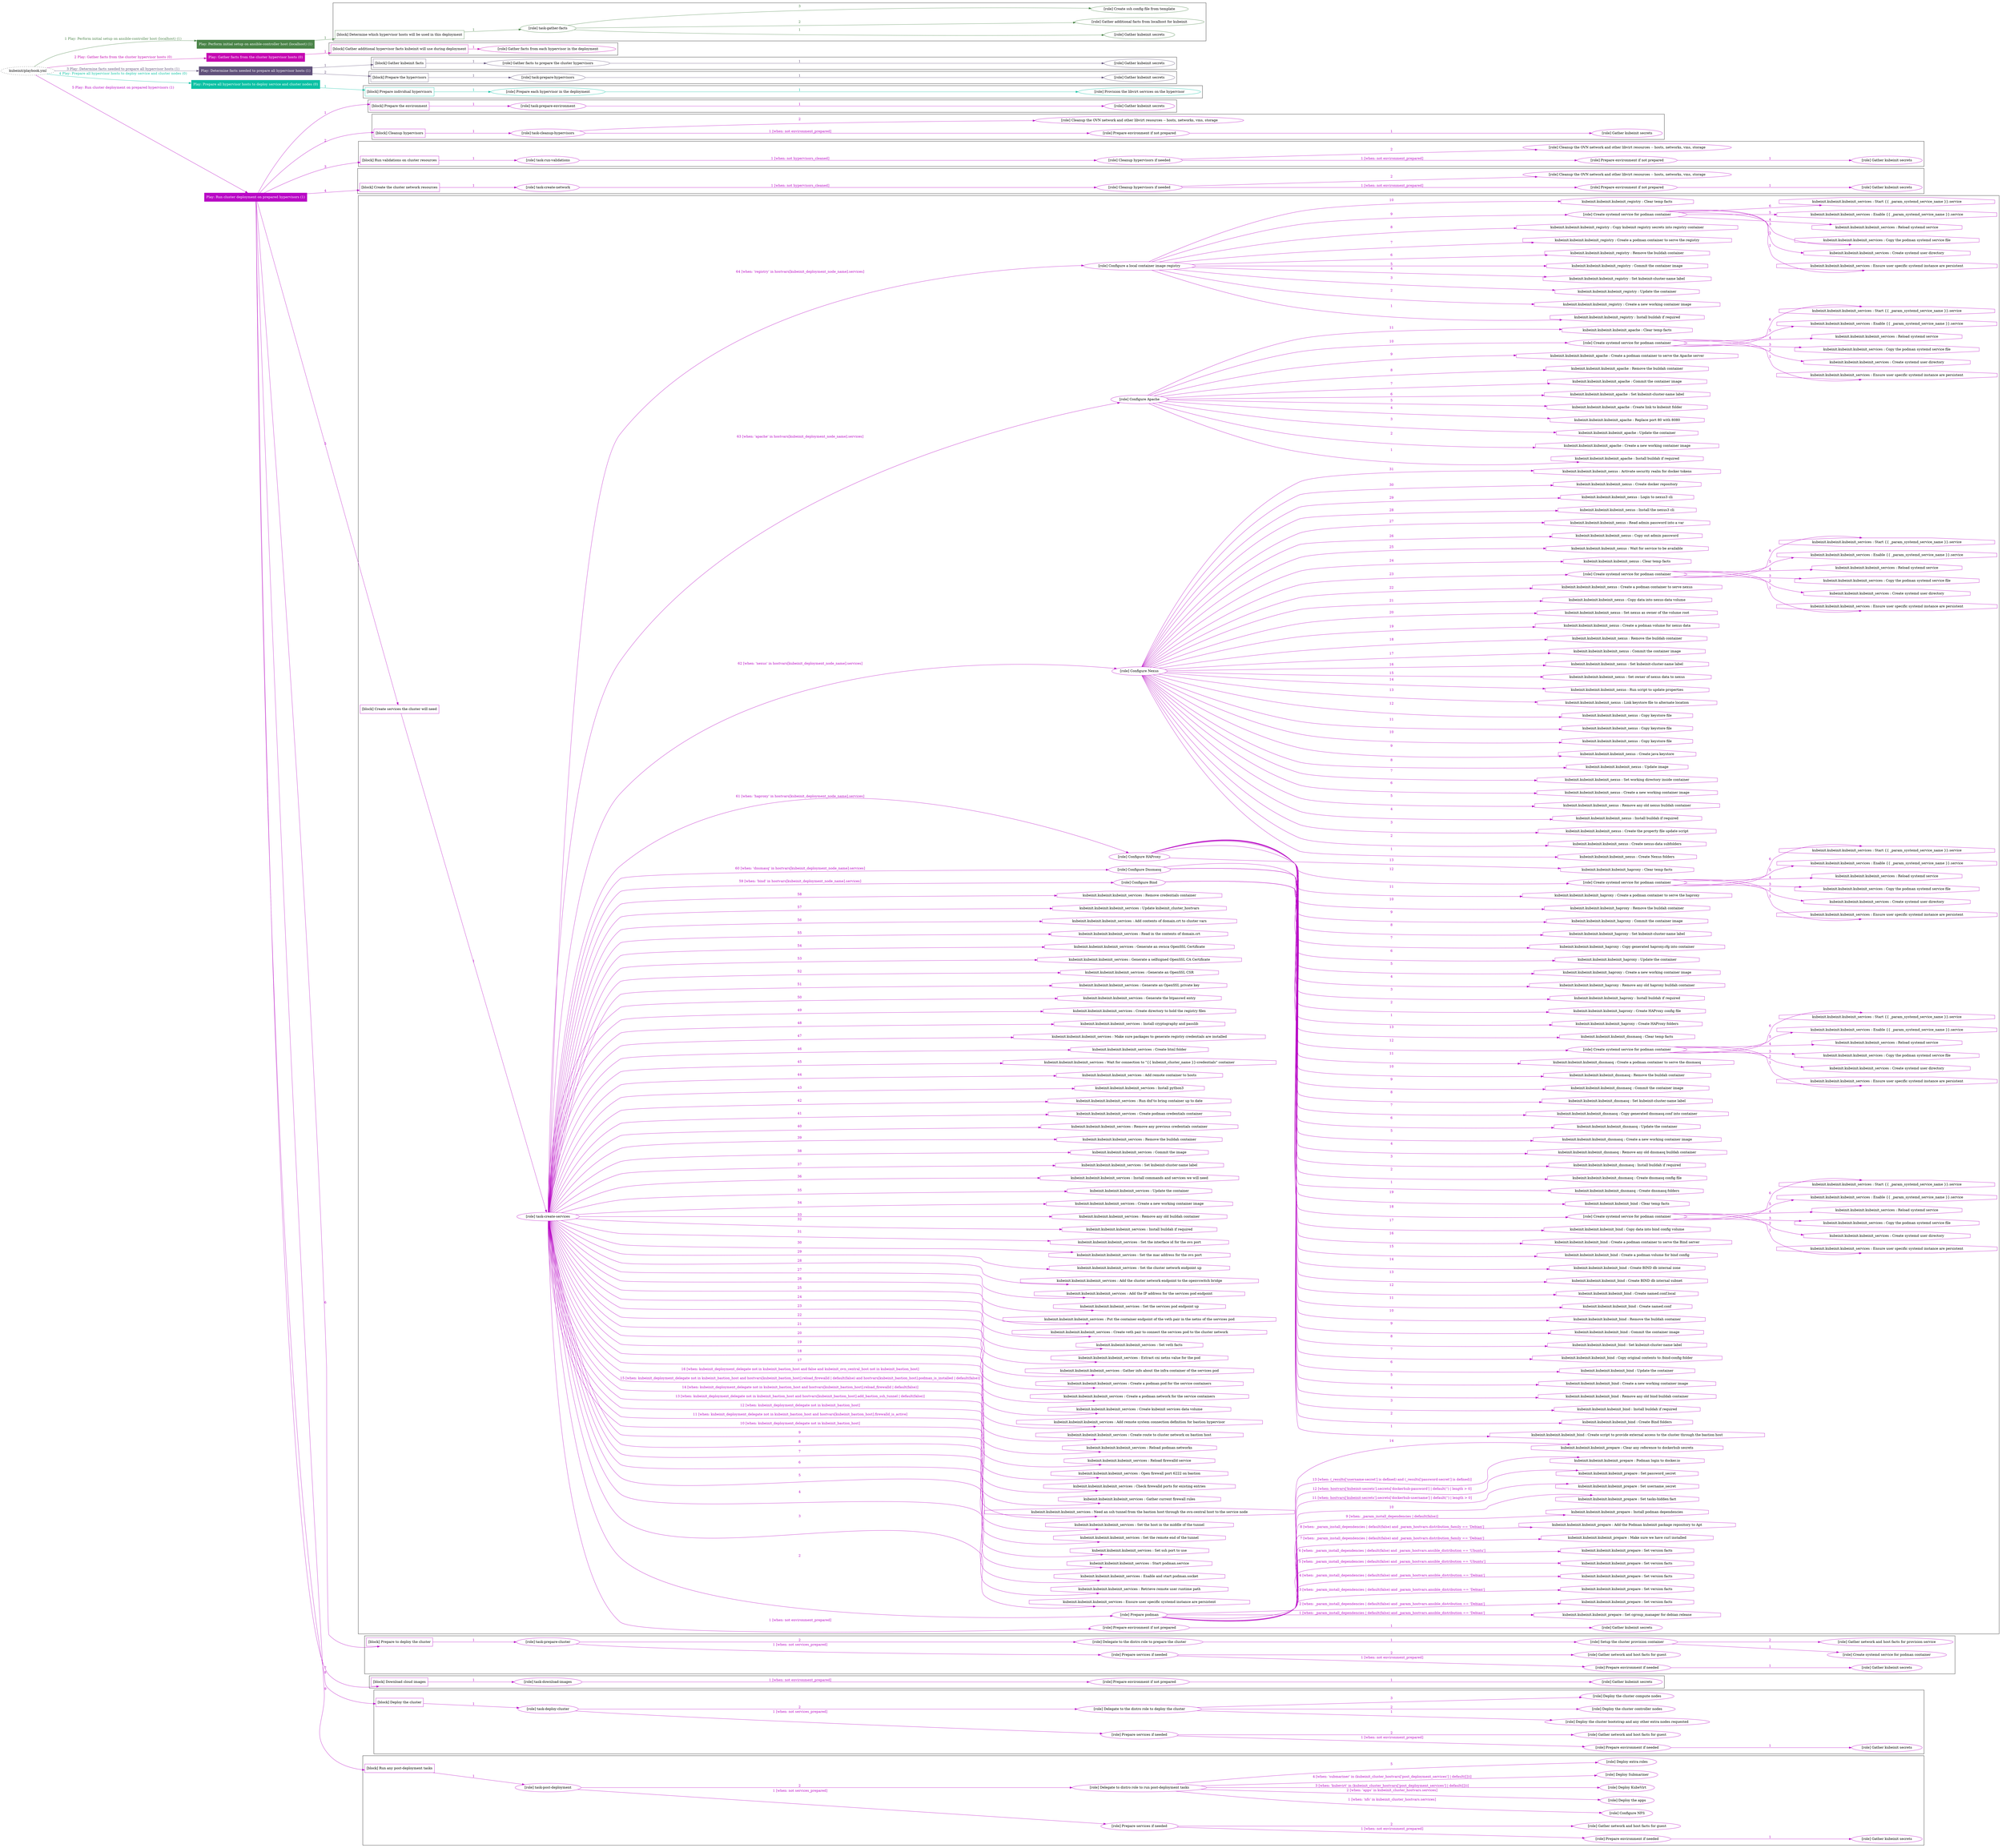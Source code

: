 digraph {
	graph [concentrate=true ordering=in rankdir=LR ratio=fill]
	edge [esep=5 sep=10]
	"kubeinit/playbook.yml" [URL="/home/runner/work/kubeinit/kubeinit/kubeinit/playbook.yml" id=playbook_5a396ead style=dotted]
	"kubeinit/playbook.yml" -> play_78bd287c [label="1 Play: Perform initial setup on ansible-controller host (localhost) (1)" color="#4a8448" fontcolor="#4a8448" id=edge_play_78bd287c labeltooltip="1 Play: Perform initial setup on ansible-controller host (localhost) (1)" tooltip="1 Play: Perform initial setup on ansible-controller host (localhost) (1)"]
	subgraph "Play: Perform initial setup on ansible-controller host (localhost) (1)" {
		play_78bd287c [label="Play: Perform initial setup on ansible-controller host (localhost) (1)" URL="/home/runner/work/kubeinit/kubeinit/kubeinit/playbook.yml" color="#4a8448" fontcolor="#ffffff" id=play_78bd287c shape=box style=filled tooltip=localhost]
		play_78bd287c -> block_a5ede904 [label=1 color="#4a8448" fontcolor="#4a8448" id=edge_block_a5ede904 labeltooltip=1 tooltip=1]
		subgraph cluster_block_a5ede904 {
			block_a5ede904 [label="[block] Determine which hypervisor hosts will be used in this deployment" URL="/home/runner/work/kubeinit/kubeinit/kubeinit/playbook.yml" color="#4a8448" id=block_a5ede904 labeltooltip="Determine which hypervisor hosts will be used in this deployment" shape=box tooltip="Determine which hypervisor hosts will be used in this deployment"]
			block_a5ede904 -> role_4d5e186d [label="1 " color="#4a8448" fontcolor="#4a8448" id=edge_role_4d5e186d labeltooltip="1 " tooltip="1 "]
			subgraph "task-gather-facts" {
				role_4d5e186d [label="[role] task-gather-facts" URL="/home/runner/work/kubeinit/kubeinit/kubeinit/playbook.yml" color="#4a8448" id=role_4d5e186d tooltip="task-gather-facts"]
				role_4d5e186d -> role_90b3787e [label="1 " color="#4a8448" fontcolor="#4a8448" id=edge_role_90b3787e labeltooltip="1 " tooltip="1 "]
				subgraph "Gather kubeinit secrets" {
					role_90b3787e [label="[role] Gather kubeinit secrets" URL="/home/runner/.ansible/collections/ansible_collections/kubeinit/kubeinit/roles/kubeinit_prepare/tasks/build_hypervisors_group.yml" color="#4a8448" id=role_90b3787e tooltip="Gather kubeinit secrets"]
				}
				role_4d5e186d -> role_13590de2 [label="2 " color="#4a8448" fontcolor="#4a8448" id=edge_role_13590de2 labeltooltip="2 " tooltip="2 "]
				subgraph "Gather additional facts from localhost for kubeinit" {
					role_13590de2 [label="[role] Gather additional facts from localhost for kubeinit" URL="/home/runner/.ansible/collections/ansible_collections/kubeinit/kubeinit/roles/kubeinit_prepare/tasks/build_hypervisors_group.yml" color="#4a8448" id=role_13590de2 tooltip="Gather additional facts from localhost for kubeinit"]
				}
				role_4d5e186d -> role_6f72c627 [label="3 " color="#4a8448" fontcolor="#4a8448" id=edge_role_6f72c627 labeltooltip="3 " tooltip="3 "]
				subgraph "Create ssh config file from template" {
					role_6f72c627 [label="[role] Create ssh config file from template" URL="/home/runner/.ansible/collections/ansible_collections/kubeinit/kubeinit/roles/kubeinit_prepare/tasks/build_hypervisors_group.yml" color="#4a8448" id=role_6f72c627 tooltip="Create ssh config file from template"]
				}
			}
		}
	}
	"kubeinit/playbook.yml" -> play_798c183c [label="2 Play: Gather facts from the cluster hypervisor hosts (0)" color="#c507b1" fontcolor="#c507b1" id=edge_play_798c183c labeltooltip="2 Play: Gather facts from the cluster hypervisor hosts (0)" tooltip="2 Play: Gather facts from the cluster hypervisor hosts (0)"]
	subgraph "Play: Gather facts from the cluster hypervisor hosts (0)" {
		play_798c183c [label="Play: Gather facts from the cluster hypervisor hosts (0)" URL="/home/runner/work/kubeinit/kubeinit/kubeinit/playbook.yml" color="#c507b1" fontcolor="#ffffff" id=play_798c183c shape=box style=filled tooltip="Play: Gather facts from the cluster hypervisor hosts (0)"]
		play_798c183c -> block_66bd0d83 [label=1 color="#c507b1" fontcolor="#c507b1" id=edge_block_66bd0d83 labeltooltip=1 tooltip=1]
		subgraph cluster_block_66bd0d83 {
			block_66bd0d83 [label="[block] Gather additional hypervisor facts kubeinit will use during deployment" URL="/home/runner/work/kubeinit/kubeinit/kubeinit/playbook.yml" color="#c507b1" id=block_66bd0d83 labeltooltip="Gather additional hypervisor facts kubeinit will use during deployment" shape=box tooltip="Gather additional hypervisor facts kubeinit will use during deployment"]
			block_66bd0d83 -> role_bd626f23 [label="1 " color="#c507b1" fontcolor="#c507b1" id=edge_role_bd626f23 labeltooltip="1 " tooltip="1 "]
			subgraph "Gather facts from each hypervisor in the deployment" {
				role_bd626f23 [label="[role] Gather facts from each hypervisor in the deployment" URL="/home/runner/work/kubeinit/kubeinit/kubeinit/playbook.yml" color="#c507b1" id=role_bd626f23 tooltip="Gather facts from each hypervisor in the deployment"]
			}
		}
	}
	"kubeinit/playbook.yml" -> play_bf9ef263 [label="3 Play: Determine facts needed to prepare all hypervisor hosts (1)" color="#61517b" fontcolor="#61517b" id=edge_play_bf9ef263 labeltooltip="3 Play: Determine facts needed to prepare all hypervisor hosts (1)" tooltip="3 Play: Determine facts needed to prepare all hypervisor hosts (1)"]
	subgraph "Play: Determine facts needed to prepare all hypervisor hosts (1)" {
		play_bf9ef263 [label="Play: Determine facts needed to prepare all hypervisor hosts (1)" URL="/home/runner/work/kubeinit/kubeinit/kubeinit/playbook.yml" color="#61517b" fontcolor="#ffffff" id=play_bf9ef263 shape=box style=filled tooltip=localhost]
		play_bf9ef263 -> block_acdefd30 [label=1 color="#61517b" fontcolor="#61517b" id=edge_block_acdefd30 labeltooltip=1 tooltip=1]
		subgraph cluster_block_acdefd30 {
			block_acdefd30 [label="[block] Gather kubeinit facts" URL="/home/runner/work/kubeinit/kubeinit/kubeinit/playbook.yml" color="#61517b" id=block_acdefd30 labeltooltip="Gather kubeinit facts" shape=box tooltip="Gather kubeinit facts"]
			block_acdefd30 -> role_c94e8bed [label="1 " color="#61517b" fontcolor="#61517b" id=edge_role_c94e8bed labeltooltip="1 " tooltip="1 "]
			subgraph "Gather facts to prepare the cluster hypervisors" {
				role_c94e8bed [label="[role] Gather facts to prepare the cluster hypervisors" URL="/home/runner/work/kubeinit/kubeinit/kubeinit/playbook.yml" color="#61517b" id=role_c94e8bed tooltip="Gather facts to prepare the cluster hypervisors"]
				role_c94e8bed -> role_d2a0c229 [label="1 " color="#61517b" fontcolor="#61517b" id=edge_role_d2a0c229 labeltooltip="1 " tooltip="1 "]
				subgraph "Gather kubeinit secrets" {
					role_d2a0c229 [label="[role] Gather kubeinit secrets" URL="/home/runner/.ansible/collections/ansible_collections/kubeinit/kubeinit/roles/kubeinit_prepare/tasks/gather_kubeinit_facts.yml" color="#61517b" id=role_d2a0c229 tooltip="Gather kubeinit secrets"]
				}
			}
		}
		play_bf9ef263 -> block_d6729f4f [label=2 color="#61517b" fontcolor="#61517b" id=edge_block_d6729f4f labeltooltip=2 tooltip=2]
		subgraph cluster_block_d6729f4f {
			block_d6729f4f [label="[block] Prepare the hypervisors" URL="/home/runner/work/kubeinit/kubeinit/kubeinit/playbook.yml" color="#61517b" id=block_d6729f4f labeltooltip="Prepare the hypervisors" shape=box tooltip="Prepare the hypervisors"]
			block_d6729f4f -> role_f27ad4ba [label="1 " color="#61517b" fontcolor="#61517b" id=edge_role_f27ad4ba labeltooltip="1 " tooltip="1 "]
			subgraph "task-prepare-hypervisors" {
				role_f27ad4ba [label="[role] task-prepare-hypervisors" URL="/home/runner/work/kubeinit/kubeinit/kubeinit/playbook.yml" color="#61517b" id=role_f27ad4ba tooltip="task-prepare-hypervisors"]
				role_f27ad4ba -> role_47fdb1fb [label="1 " color="#61517b" fontcolor="#61517b" id=edge_role_47fdb1fb labeltooltip="1 " tooltip="1 "]
				subgraph "Gather kubeinit secrets" {
					role_47fdb1fb [label="[role] Gather kubeinit secrets" URL="/home/runner/.ansible/collections/ansible_collections/kubeinit/kubeinit/roles/kubeinit_prepare/tasks/gather_kubeinit_facts.yml" color="#61517b" id=role_47fdb1fb tooltip="Gather kubeinit secrets"]
				}
			}
		}
	}
	"kubeinit/playbook.yml" -> play_7038bda2 [label="4 Play: Prepare all hypervisor hosts to deploy service and cluster nodes (0)" color="#0bc1a4" fontcolor="#0bc1a4" id=edge_play_7038bda2 labeltooltip="4 Play: Prepare all hypervisor hosts to deploy service and cluster nodes (0)" tooltip="4 Play: Prepare all hypervisor hosts to deploy service and cluster nodes (0)"]
	subgraph "Play: Prepare all hypervisor hosts to deploy service and cluster nodes (0)" {
		play_7038bda2 [label="Play: Prepare all hypervisor hosts to deploy service and cluster nodes (0)" URL="/home/runner/work/kubeinit/kubeinit/kubeinit/playbook.yml" color="#0bc1a4" fontcolor="#ffffff" id=play_7038bda2 shape=box style=filled tooltip="Play: Prepare all hypervisor hosts to deploy service and cluster nodes (0)"]
		play_7038bda2 -> block_0795866a [label=1 color="#0bc1a4" fontcolor="#0bc1a4" id=edge_block_0795866a labeltooltip=1 tooltip=1]
		subgraph cluster_block_0795866a {
			block_0795866a [label="[block] Prepare individual hypervisors" URL="/home/runner/work/kubeinit/kubeinit/kubeinit/playbook.yml" color="#0bc1a4" id=block_0795866a labeltooltip="Prepare individual hypervisors" shape=box tooltip="Prepare individual hypervisors"]
			block_0795866a -> role_3d8f3b60 [label="1 " color="#0bc1a4" fontcolor="#0bc1a4" id=edge_role_3d8f3b60 labeltooltip="1 " tooltip="1 "]
			subgraph "Prepare each hypervisor in the deployment" {
				role_3d8f3b60 [label="[role] Prepare each hypervisor in the deployment" URL="/home/runner/work/kubeinit/kubeinit/kubeinit/playbook.yml" color="#0bc1a4" id=role_3d8f3b60 tooltip="Prepare each hypervisor in the deployment"]
				role_3d8f3b60 -> role_ef778709 [label="1 " color="#0bc1a4" fontcolor="#0bc1a4" id=edge_role_ef778709 labeltooltip="1 " tooltip="1 "]
				subgraph "Provision the libvirt services on the hypervisor" {
					role_ef778709 [label="[role] Provision the libvirt services on the hypervisor" URL="/home/runner/.ansible/collections/ansible_collections/kubeinit/kubeinit/roles/kubeinit_prepare/tasks/prepare_hypervisor.yml" color="#0bc1a4" id=role_ef778709 tooltip="Provision the libvirt services on the hypervisor"]
				}
			}
		}
	}
	"kubeinit/playbook.yml" -> play_9e622c96 [label="5 Play: Run cluster deployment on prepared hypervisors (1)" color="#b807c5" fontcolor="#b807c5" id=edge_play_9e622c96 labeltooltip="5 Play: Run cluster deployment on prepared hypervisors (1)" tooltip="5 Play: Run cluster deployment on prepared hypervisors (1)"]
	subgraph "Play: Run cluster deployment on prepared hypervisors (1)" {
		play_9e622c96 [label="Play: Run cluster deployment on prepared hypervisors (1)" URL="/home/runner/work/kubeinit/kubeinit/kubeinit/playbook.yml" color="#b807c5" fontcolor="#ffffff" id=play_9e622c96 shape=box style=filled tooltip=localhost]
		play_9e622c96 -> block_e4f22a0e [label=1 color="#b807c5" fontcolor="#b807c5" id=edge_block_e4f22a0e labeltooltip=1 tooltip=1]
		subgraph cluster_block_e4f22a0e {
			block_e4f22a0e [label="[block] Prepare the environment" URL="/home/runner/work/kubeinit/kubeinit/kubeinit/playbook.yml" color="#b807c5" id=block_e4f22a0e labeltooltip="Prepare the environment" shape=box tooltip="Prepare the environment"]
			block_e4f22a0e -> role_b5fcd41a [label="1 " color="#b807c5" fontcolor="#b807c5" id=edge_role_b5fcd41a labeltooltip="1 " tooltip="1 "]
			subgraph "task-prepare-environment" {
				role_b5fcd41a [label="[role] task-prepare-environment" URL="/home/runner/work/kubeinit/kubeinit/kubeinit/playbook.yml" color="#b807c5" id=role_b5fcd41a tooltip="task-prepare-environment"]
				role_b5fcd41a -> role_f2ec60a4 [label="1 " color="#b807c5" fontcolor="#b807c5" id=edge_role_f2ec60a4 labeltooltip="1 " tooltip="1 "]
				subgraph "Gather kubeinit secrets" {
					role_f2ec60a4 [label="[role] Gather kubeinit secrets" URL="/home/runner/.ansible/collections/ansible_collections/kubeinit/kubeinit/roles/kubeinit_prepare/tasks/gather_kubeinit_facts.yml" color="#b807c5" id=role_f2ec60a4 tooltip="Gather kubeinit secrets"]
				}
			}
		}
		play_9e622c96 -> block_1c8c1726 [label=2 color="#b807c5" fontcolor="#b807c5" id=edge_block_1c8c1726 labeltooltip=2 tooltip=2]
		subgraph cluster_block_1c8c1726 {
			block_1c8c1726 [label="[block] Cleanup hypervisors" URL="/home/runner/work/kubeinit/kubeinit/kubeinit/playbook.yml" color="#b807c5" id=block_1c8c1726 labeltooltip="Cleanup hypervisors" shape=box tooltip="Cleanup hypervisors"]
			block_1c8c1726 -> role_17f55445 [label="1 " color="#b807c5" fontcolor="#b807c5" id=edge_role_17f55445 labeltooltip="1 " tooltip="1 "]
			subgraph "task-cleanup-hypervisors" {
				role_17f55445 [label="[role] task-cleanup-hypervisors" URL="/home/runner/work/kubeinit/kubeinit/kubeinit/playbook.yml" color="#b807c5" id=role_17f55445 tooltip="task-cleanup-hypervisors"]
				role_17f55445 -> role_e1877ed9 [label="1 [when: not environment_prepared]" color="#b807c5" fontcolor="#b807c5" id=edge_role_e1877ed9 labeltooltip="1 [when: not environment_prepared]" tooltip="1 [when: not environment_prepared]"]
				subgraph "Prepare environment if not prepared" {
					role_e1877ed9 [label="[role] Prepare environment if not prepared" URL="/home/runner/.ansible/collections/ansible_collections/kubeinit/kubeinit/roles/kubeinit_prepare/tasks/cleanup_hypervisors.yml" color="#b807c5" id=role_e1877ed9 tooltip="Prepare environment if not prepared"]
					role_e1877ed9 -> role_b7574629 [label="1 " color="#b807c5" fontcolor="#b807c5" id=edge_role_b7574629 labeltooltip="1 " tooltip="1 "]
					subgraph "Gather kubeinit secrets" {
						role_b7574629 [label="[role] Gather kubeinit secrets" URL="/home/runner/.ansible/collections/ansible_collections/kubeinit/kubeinit/roles/kubeinit_prepare/tasks/gather_kubeinit_facts.yml" color="#b807c5" id=role_b7574629 tooltip="Gather kubeinit secrets"]
					}
				}
				role_17f55445 -> role_897638c8 [label="2 " color="#b807c5" fontcolor="#b807c5" id=edge_role_897638c8 labeltooltip="2 " tooltip="2 "]
				subgraph "Cleanup the OVN network and other libvirt resources -- hosts, networks, vms, storage" {
					role_897638c8 [label="[role] Cleanup the OVN network and other libvirt resources -- hosts, networks, vms, storage" URL="/home/runner/.ansible/collections/ansible_collections/kubeinit/kubeinit/roles/kubeinit_prepare/tasks/cleanup_hypervisors.yml" color="#b807c5" id=role_897638c8 tooltip="Cleanup the OVN network and other libvirt resources -- hosts, networks, vms, storage"]
				}
			}
		}
		play_9e622c96 -> block_690f9f41 [label=3 color="#b807c5" fontcolor="#b807c5" id=edge_block_690f9f41 labeltooltip=3 tooltip=3]
		subgraph cluster_block_690f9f41 {
			block_690f9f41 [label="[block] Run validations on cluster resources" URL="/home/runner/work/kubeinit/kubeinit/kubeinit/playbook.yml" color="#b807c5" id=block_690f9f41 labeltooltip="Run validations on cluster resources" shape=box tooltip="Run validations on cluster resources"]
			block_690f9f41 -> role_17f01bac [label="1 " color="#b807c5" fontcolor="#b807c5" id=edge_role_17f01bac labeltooltip="1 " tooltip="1 "]
			subgraph "task-run-validations" {
				role_17f01bac [label="[role] task-run-validations" URL="/home/runner/work/kubeinit/kubeinit/kubeinit/playbook.yml" color="#b807c5" id=role_17f01bac tooltip="task-run-validations"]
				role_17f01bac -> role_105b43be [label="1 [when: not hypervisors_cleaned]" color="#b807c5" fontcolor="#b807c5" id=edge_role_105b43be labeltooltip="1 [when: not hypervisors_cleaned]" tooltip="1 [when: not hypervisors_cleaned]"]
				subgraph "Cleanup hypervisors if needed" {
					role_105b43be [label="[role] Cleanup hypervisors if needed" URL="/home/runner/.ansible/collections/ansible_collections/kubeinit/kubeinit/roles/kubeinit_validations/tasks/main.yml" color="#b807c5" id=role_105b43be tooltip="Cleanup hypervisors if needed"]
					role_105b43be -> role_125b1647 [label="1 [when: not environment_prepared]" color="#b807c5" fontcolor="#b807c5" id=edge_role_125b1647 labeltooltip="1 [when: not environment_prepared]" tooltip="1 [when: not environment_prepared]"]
					subgraph "Prepare environment if not prepared" {
						role_125b1647 [label="[role] Prepare environment if not prepared" URL="/home/runner/.ansible/collections/ansible_collections/kubeinit/kubeinit/roles/kubeinit_prepare/tasks/cleanup_hypervisors.yml" color="#b807c5" id=role_125b1647 tooltip="Prepare environment if not prepared"]
						role_125b1647 -> role_3241e280 [label="1 " color="#b807c5" fontcolor="#b807c5" id=edge_role_3241e280 labeltooltip="1 " tooltip="1 "]
						subgraph "Gather kubeinit secrets" {
							role_3241e280 [label="[role] Gather kubeinit secrets" URL="/home/runner/.ansible/collections/ansible_collections/kubeinit/kubeinit/roles/kubeinit_prepare/tasks/gather_kubeinit_facts.yml" color="#b807c5" id=role_3241e280 tooltip="Gather kubeinit secrets"]
						}
					}
					role_105b43be -> role_67a574d9 [label="2 " color="#b807c5" fontcolor="#b807c5" id=edge_role_67a574d9 labeltooltip="2 " tooltip="2 "]
					subgraph "Cleanup the OVN network and other libvirt resources -- hosts, networks, vms, storage" {
						role_67a574d9 [label="[role] Cleanup the OVN network and other libvirt resources -- hosts, networks, vms, storage" URL="/home/runner/.ansible/collections/ansible_collections/kubeinit/kubeinit/roles/kubeinit_prepare/tasks/cleanup_hypervisors.yml" color="#b807c5" id=role_67a574d9 tooltip="Cleanup the OVN network and other libvirt resources -- hosts, networks, vms, storage"]
					}
				}
			}
		}
		play_9e622c96 -> block_fe443eee [label=4 color="#b807c5" fontcolor="#b807c5" id=edge_block_fe443eee labeltooltip=4 tooltip=4]
		subgraph cluster_block_fe443eee {
			block_fe443eee [label="[block] Create the cluster network resources" URL="/home/runner/work/kubeinit/kubeinit/kubeinit/playbook.yml" color="#b807c5" id=block_fe443eee labeltooltip="Create the cluster network resources" shape=box tooltip="Create the cluster network resources"]
			block_fe443eee -> role_382d9daf [label="1 " color="#b807c5" fontcolor="#b807c5" id=edge_role_382d9daf labeltooltip="1 " tooltip="1 "]
			subgraph "task-create-network" {
				role_382d9daf [label="[role] task-create-network" URL="/home/runner/work/kubeinit/kubeinit/kubeinit/playbook.yml" color="#b807c5" id=role_382d9daf tooltip="task-create-network"]
				role_382d9daf -> role_0c8e8cf1 [label="1 [when: not hypervisors_cleaned]" color="#b807c5" fontcolor="#b807c5" id=edge_role_0c8e8cf1 labeltooltip="1 [when: not hypervisors_cleaned]" tooltip="1 [when: not hypervisors_cleaned]"]
				subgraph "Cleanup hypervisors if needed" {
					role_0c8e8cf1 [label="[role] Cleanup hypervisors if needed" URL="/home/runner/.ansible/collections/ansible_collections/kubeinit/kubeinit/roles/kubeinit_libvirt/tasks/create_network.yml" color="#b807c5" id=role_0c8e8cf1 tooltip="Cleanup hypervisors if needed"]
					role_0c8e8cf1 -> role_c5925359 [label="1 [when: not environment_prepared]" color="#b807c5" fontcolor="#b807c5" id=edge_role_c5925359 labeltooltip="1 [when: not environment_prepared]" tooltip="1 [when: not environment_prepared]"]
					subgraph "Prepare environment if not prepared" {
						role_c5925359 [label="[role] Prepare environment if not prepared" URL="/home/runner/.ansible/collections/ansible_collections/kubeinit/kubeinit/roles/kubeinit_prepare/tasks/cleanup_hypervisors.yml" color="#b807c5" id=role_c5925359 tooltip="Prepare environment if not prepared"]
						role_c5925359 -> role_0ff88e21 [label="1 " color="#b807c5" fontcolor="#b807c5" id=edge_role_0ff88e21 labeltooltip="1 " tooltip="1 "]
						subgraph "Gather kubeinit secrets" {
							role_0ff88e21 [label="[role] Gather kubeinit secrets" URL="/home/runner/.ansible/collections/ansible_collections/kubeinit/kubeinit/roles/kubeinit_prepare/tasks/gather_kubeinit_facts.yml" color="#b807c5" id=role_0ff88e21 tooltip="Gather kubeinit secrets"]
						}
					}
					role_0c8e8cf1 -> role_9c70955b [label="2 " color="#b807c5" fontcolor="#b807c5" id=edge_role_9c70955b labeltooltip="2 " tooltip="2 "]
					subgraph "Cleanup the OVN network and other libvirt resources -- hosts, networks, vms, storage" {
						role_9c70955b [label="[role] Cleanup the OVN network and other libvirt resources -- hosts, networks, vms, storage" URL="/home/runner/.ansible/collections/ansible_collections/kubeinit/kubeinit/roles/kubeinit_prepare/tasks/cleanup_hypervisors.yml" color="#b807c5" id=role_9c70955b tooltip="Cleanup the OVN network and other libvirt resources -- hosts, networks, vms, storage"]
					}
				}
			}
		}
		play_9e622c96 -> block_3807c9ce [label=5 color="#b807c5" fontcolor="#b807c5" id=edge_block_3807c9ce labeltooltip=5 tooltip=5]
		subgraph cluster_block_3807c9ce {
			block_3807c9ce [label="[block] Create services the cluster will need" URL="/home/runner/work/kubeinit/kubeinit/kubeinit/playbook.yml" color="#b807c5" id=block_3807c9ce labeltooltip="Create services the cluster will need" shape=box tooltip="Create services the cluster will need"]
			block_3807c9ce -> role_1b08085f [label="1 " color="#b807c5" fontcolor="#b807c5" id=edge_role_1b08085f labeltooltip="1 " tooltip="1 "]
			subgraph "task-create-services" {
				role_1b08085f [label="[role] task-create-services" URL="/home/runner/work/kubeinit/kubeinit/kubeinit/playbook.yml" color="#b807c5" id=role_1b08085f tooltip="task-create-services"]
				role_1b08085f -> role_6b547360 [label="1 [when: not environment_prepared]" color="#b807c5" fontcolor="#b807c5" id=edge_role_6b547360 labeltooltip="1 [when: not environment_prepared]" tooltip="1 [when: not environment_prepared]"]
				subgraph "Prepare environment if not prepared" {
					role_6b547360 [label="[role] Prepare environment if not prepared" URL="/home/runner/.ansible/collections/ansible_collections/kubeinit/kubeinit/roles/kubeinit_services/tasks/main.yml" color="#b807c5" id=role_6b547360 tooltip="Prepare environment if not prepared"]
					role_6b547360 -> role_394b0a70 [label="1 " color="#b807c5" fontcolor="#b807c5" id=edge_role_394b0a70 labeltooltip="1 " tooltip="1 "]
					subgraph "Gather kubeinit secrets" {
						role_394b0a70 [label="[role] Gather kubeinit secrets" URL="/home/runner/.ansible/collections/ansible_collections/kubeinit/kubeinit/roles/kubeinit_prepare/tasks/gather_kubeinit_facts.yml" color="#b807c5" id=role_394b0a70 tooltip="Gather kubeinit secrets"]
					}
				}
				role_1b08085f -> role_b7c75a80 [label="2 " color="#b807c5" fontcolor="#b807c5" id=edge_role_b7c75a80 labeltooltip="2 " tooltip="2 "]
				subgraph "Prepare podman" {
					role_b7c75a80 [label="[role] Prepare podman" URL="/home/runner/.ansible/collections/ansible_collections/kubeinit/kubeinit/roles/kubeinit_services/tasks/00_create_service_pod.yml" color="#b807c5" id=role_b7c75a80 tooltip="Prepare podman"]
					task_903094b9 [label="kubeinit.kubeinit.kubeinit_prepare : Set cgroup_manager for debian release" URL="/home/runner/.ansible/collections/ansible_collections/kubeinit/kubeinit/roles/kubeinit_prepare/tasks/prepare_podman.yml" color="#b807c5" id=task_903094b9 shape=octagon tooltip="kubeinit.kubeinit.kubeinit_prepare : Set cgroup_manager for debian release"]
					role_b7c75a80 -> task_903094b9 [label="1 [when: _param_install_dependencies | default(false) and _param_hostvars.ansible_distribution == 'Debian']" color="#b807c5" fontcolor="#b807c5" id=edge_task_903094b9 labeltooltip="1 [when: _param_install_dependencies | default(false) and _param_hostvars.ansible_distribution == 'Debian']" tooltip="1 [when: _param_install_dependencies | default(false) and _param_hostvars.ansible_distribution == 'Debian']"]
					task_da07f3a6 [label="kubeinit.kubeinit.kubeinit_prepare : Set version facts" URL="/home/runner/.ansible/collections/ansible_collections/kubeinit/kubeinit/roles/kubeinit_prepare/tasks/prepare_podman.yml" color="#b807c5" id=task_da07f3a6 shape=octagon tooltip="kubeinit.kubeinit.kubeinit_prepare : Set version facts"]
					role_b7c75a80 -> task_da07f3a6 [label="2 [when: _param_install_dependencies | default(false) and _param_hostvars.ansible_distribution == 'Debian']" color="#b807c5" fontcolor="#b807c5" id=edge_task_da07f3a6 labeltooltip="2 [when: _param_install_dependencies | default(false) and _param_hostvars.ansible_distribution == 'Debian']" tooltip="2 [when: _param_install_dependencies | default(false) and _param_hostvars.ansible_distribution == 'Debian']"]
					task_ccc56670 [label="kubeinit.kubeinit.kubeinit_prepare : Set version facts" URL="/home/runner/.ansible/collections/ansible_collections/kubeinit/kubeinit/roles/kubeinit_prepare/tasks/prepare_podman.yml" color="#b807c5" id=task_ccc56670 shape=octagon tooltip="kubeinit.kubeinit.kubeinit_prepare : Set version facts"]
					role_b7c75a80 -> task_ccc56670 [label="3 [when: _param_install_dependencies | default(false) and _param_hostvars.ansible_distribution == 'Debian']" color="#b807c5" fontcolor="#b807c5" id=edge_task_ccc56670 labeltooltip="3 [when: _param_install_dependencies | default(false) and _param_hostvars.ansible_distribution == 'Debian']" tooltip="3 [when: _param_install_dependencies | default(false) and _param_hostvars.ansible_distribution == 'Debian']"]
					task_9c326233 [label="kubeinit.kubeinit.kubeinit_prepare : Set version facts" URL="/home/runner/.ansible/collections/ansible_collections/kubeinit/kubeinit/roles/kubeinit_prepare/tasks/prepare_podman.yml" color="#b807c5" id=task_9c326233 shape=octagon tooltip="kubeinit.kubeinit.kubeinit_prepare : Set version facts"]
					role_b7c75a80 -> task_9c326233 [label="4 [when: _param_install_dependencies | default(false) and _param_hostvars.ansible_distribution == 'Debian']" color="#b807c5" fontcolor="#b807c5" id=edge_task_9c326233 labeltooltip="4 [when: _param_install_dependencies | default(false) and _param_hostvars.ansible_distribution == 'Debian']" tooltip="4 [when: _param_install_dependencies | default(false) and _param_hostvars.ansible_distribution == 'Debian']"]
					task_d007c71b [label="kubeinit.kubeinit.kubeinit_prepare : Set version facts" URL="/home/runner/.ansible/collections/ansible_collections/kubeinit/kubeinit/roles/kubeinit_prepare/tasks/prepare_podman.yml" color="#b807c5" id=task_d007c71b shape=octagon tooltip="kubeinit.kubeinit.kubeinit_prepare : Set version facts"]
					role_b7c75a80 -> task_d007c71b [label="5 [when: _param_install_dependencies | default(false) and _param_hostvars.ansible_distribution == 'Ubuntu']" color="#b807c5" fontcolor="#b807c5" id=edge_task_d007c71b labeltooltip="5 [when: _param_install_dependencies | default(false) and _param_hostvars.ansible_distribution == 'Ubuntu']" tooltip="5 [when: _param_install_dependencies | default(false) and _param_hostvars.ansible_distribution == 'Ubuntu']"]
					task_3746f9b0 [label="kubeinit.kubeinit.kubeinit_prepare : Set version facts" URL="/home/runner/.ansible/collections/ansible_collections/kubeinit/kubeinit/roles/kubeinit_prepare/tasks/prepare_podman.yml" color="#b807c5" id=task_3746f9b0 shape=octagon tooltip="kubeinit.kubeinit.kubeinit_prepare : Set version facts"]
					role_b7c75a80 -> task_3746f9b0 [label="6 [when: _param_install_dependencies | default(false) and _param_hostvars.ansible_distribution == 'Ubuntu']" color="#b807c5" fontcolor="#b807c5" id=edge_task_3746f9b0 labeltooltip="6 [when: _param_install_dependencies | default(false) and _param_hostvars.ansible_distribution == 'Ubuntu']" tooltip="6 [when: _param_install_dependencies | default(false) and _param_hostvars.ansible_distribution == 'Ubuntu']"]
					task_33fd41b6 [label="kubeinit.kubeinit.kubeinit_prepare : Make sure we have curl installed" URL="/home/runner/.ansible/collections/ansible_collections/kubeinit/kubeinit/roles/kubeinit_prepare/tasks/prepare_podman.yml" color="#b807c5" id=task_33fd41b6 shape=octagon tooltip="kubeinit.kubeinit.kubeinit_prepare : Make sure we have curl installed"]
					role_b7c75a80 -> task_33fd41b6 [label="7 [when: _param_install_dependencies | default(false) and _param_hostvars.distribution_family == 'Debian']" color="#b807c5" fontcolor="#b807c5" id=edge_task_33fd41b6 labeltooltip="7 [when: _param_install_dependencies | default(false) and _param_hostvars.distribution_family == 'Debian']" tooltip="7 [when: _param_install_dependencies | default(false) and _param_hostvars.distribution_family == 'Debian']"]
					task_526ddaaa [label="kubeinit.kubeinit.kubeinit_prepare : Add the Podman kubeinit package repository to Apt" URL="/home/runner/.ansible/collections/ansible_collections/kubeinit/kubeinit/roles/kubeinit_prepare/tasks/prepare_podman.yml" color="#b807c5" id=task_526ddaaa shape=octagon tooltip="kubeinit.kubeinit.kubeinit_prepare : Add the Podman kubeinit package repository to Apt"]
					role_b7c75a80 -> task_526ddaaa [label="8 [when: _param_install_dependencies | default(false) and _param_hostvars.distribution_family == 'Debian']" color="#b807c5" fontcolor="#b807c5" id=edge_task_526ddaaa labeltooltip="8 [when: _param_install_dependencies | default(false) and _param_hostvars.distribution_family == 'Debian']" tooltip="8 [when: _param_install_dependencies | default(false) and _param_hostvars.distribution_family == 'Debian']"]
					task_5e1a52ba [label="kubeinit.kubeinit.kubeinit_prepare : Install podman dependencies" URL="/home/runner/.ansible/collections/ansible_collections/kubeinit/kubeinit/roles/kubeinit_prepare/tasks/prepare_podman.yml" color="#b807c5" id=task_5e1a52ba shape=octagon tooltip="kubeinit.kubeinit.kubeinit_prepare : Install podman dependencies"]
					role_b7c75a80 -> task_5e1a52ba [label="9 [when: _param_install_dependencies | default(false)]" color="#b807c5" fontcolor="#b807c5" id=edge_task_5e1a52ba labeltooltip="9 [when: _param_install_dependencies | default(false)]" tooltip="9 [when: _param_install_dependencies | default(false)]"]
					task_540bb7e5 [label="kubeinit.kubeinit.kubeinit_prepare : Set tasks-hidden fact" URL="/home/runner/.ansible/collections/ansible_collections/kubeinit/kubeinit/roles/kubeinit_prepare/tasks/prepare_podman.yml" color="#b807c5" id=task_540bb7e5 shape=octagon tooltip="kubeinit.kubeinit.kubeinit_prepare : Set tasks-hidden fact"]
					role_b7c75a80 -> task_540bb7e5 [label="10 " color="#b807c5" fontcolor="#b807c5" id=edge_task_540bb7e5 labeltooltip="10 " tooltip="10 "]
					task_eab8d891 [label="kubeinit.kubeinit.kubeinit_prepare : Set username_secret" URL="/home/runner/.ansible/collections/ansible_collections/kubeinit/kubeinit/roles/kubeinit_prepare/tasks/prepare_podman.yml" color="#b807c5" id=task_eab8d891 shape=octagon tooltip="kubeinit.kubeinit.kubeinit_prepare : Set username_secret"]
					role_b7c75a80 -> task_eab8d891 [label="11 [when: hostvars['kubeinit-secrets'].secrets['dockerhub-username'] | default('') | length > 0]" color="#b807c5" fontcolor="#b807c5" id=edge_task_eab8d891 labeltooltip="11 [when: hostvars['kubeinit-secrets'].secrets['dockerhub-username'] | default('') | length > 0]" tooltip="11 [when: hostvars['kubeinit-secrets'].secrets['dockerhub-username'] | default('') | length > 0]"]
					task_eb33080f [label="kubeinit.kubeinit.kubeinit_prepare : Set password_secret" URL="/home/runner/.ansible/collections/ansible_collections/kubeinit/kubeinit/roles/kubeinit_prepare/tasks/prepare_podman.yml" color="#b807c5" id=task_eb33080f shape=octagon tooltip="kubeinit.kubeinit.kubeinit_prepare : Set password_secret"]
					role_b7c75a80 -> task_eb33080f [label="12 [when: hostvars['kubeinit-secrets'].secrets['dockerhub-password'] | default('') | length > 0]" color="#b807c5" fontcolor="#b807c5" id=edge_task_eb33080f labeltooltip="12 [when: hostvars['kubeinit-secrets'].secrets['dockerhub-password'] | default('') | length > 0]" tooltip="12 [when: hostvars['kubeinit-secrets'].secrets['dockerhub-password'] | default('') | length > 0]"]
					task_ba1131d3 [label="kubeinit.kubeinit.kubeinit_prepare : Podman login to docker.io" URL="/home/runner/.ansible/collections/ansible_collections/kubeinit/kubeinit/roles/kubeinit_prepare/tasks/prepare_podman.yml" color="#b807c5" id=task_ba1131d3 shape=octagon tooltip="kubeinit.kubeinit.kubeinit_prepare : Podman login to docker.io"]
					role_b7c75a80 -> task_ba1131d3 [label="13 [when: (_results['username-secret'] is defined) and (_results['password-secret'] is defined)]" color="#b807c5" fontcolor="#b807c5" id=edge_task_ba1131d3 labeltooltip="13 [when: (_results['username-secret'] is defined) and (_results['password-secret'] is defined)]" tooltip="13 [when: (_results['username-secret'] is defined) and (_results['password-secret'] is defined)]"]
					task_39ce2ca0 [label="kubeinit.kubeinit.kubeinit_prepare : Clear any reference to dockerhub secrets" URL="/home/runner/.ansible/collections/ansible_collections/kubeinit/kubeinit/roles/kubeinit_prepare/tasks/prepare_podman.yml" color="#b807c5" id=task_39ce2ca0 shape=octagon tooltip="kubeinit.kubeinit.kubeinit_prepare : Clear any reference to dockerhub secrets"]
					role_b7c75a80 -> task_39ce2ca0 [label="14 " color="#b807c5" fontcolor="#b807c5" id=edge_task_39ce2ca0 labeltooltip="14 " tooltip="14 "]
				}
				task_2aea4b51 [label="kubeinit.kubeinit.kubeinit_services : Ensure user specific systemd instance are persistent" URL="/home/runner/.ansible/collections/ansible_collections/kubeinit/kubeinit/roles/kubeinit_services/tasks/00_create_service_pod.yml" color="#b807c5" id=task_2aea4b51 shape=octagon tooltip="kubeinit.kubeinit.kubeinit_services : Ensure user specific systemd instance are persistent"]
				role_1b08085f -> task_2aea4b51 [label="3 " color="#b807c5" fontcolor="#b807c5" id=edge_task_2aea4b51 labeltooltip="3 " tooltip="3 "]
				task_dfaa2d95 [label="kubeinit.kubeinit.kubeinit_services : Retrieve remote user runtime path" URL="/home/runner/.ansible/collections/ansible_collections/kubeinit/kubeinit/roles/kubeinit_services/tasks/00_create_service_pod.yml" color="#b807c5" id=task_dfaa2d95 shape=octagon tooltip="kubeinit.kubeinit.kubeinit_services : Retrieve remote user runtime path"]
				role_1b08085f -> task_dfaa2d95 [label="4 " color="#b807c5" fontcolor="#b807c5" id=edge_task_dfaa2d95 labeltooltip="4 " tooltip="4 "]
				task_d45d48de [label="kubeinit.kubeinit.kubeinit_services : Enable and start podman.socket" URL="/home/runner/.ansible/collections/ansible_collections/kubeinit/kubeinit/roles/kubeinit_services/tasks/00_create_service_pod.yml" color="#b807c5" id=task_d45d48de shape=octagon tooltip="kubeinit.kubeinit.kubeinit_services : Enable and start podman.socket"]
				role_1b08085f -> task_d45d48de [label="5 " color="#b807c5" fontcolor="#b807c5" id=edge_task_d45d48de labeltooltip="5 " tooltip="5 "]
				task_289eef0f [label="kubeinit.kubeinit.kubeinit_services : Start podman.service" URL="/home/runner/.ansible/collections/ansible_collections/kubeinit/kubeinit/roles/kubeinit_services/tasks/00_create_service_pod.yml" color="#b807c5" id=task_289eef0f shape=octagon tooltip="kubeinit.kubeinit.kubeinit_services : Start podman.service"]
				role_1b08085f -> task_289eef0f [label="6 " color="#b807c5" fontcolor="#b807c5" id=edge_task_289eef0f labeltooltip="6 " tooltip="6 "]
				task_ead4a68e [label="kubeinit.kubeinit.kubeinit_services : Set ssh port to use" URL="/home/runner/.ansible/collections/ansible_collections/kubeinit/kubeinit/roles/kubeinit_services/tasks/00_create_service_pod.yml" color="#b807c5" id=task_ead4a68e shape=octagon tooltip="kubeinit.kubeinit.kubeinit_services : Set ssh port to use"]
				role_1b08085f -> task_ead4a68e [label="7 " color="#b807c5" fontcolor="#b807c5" id=edge_task_ead4a68e labeltooltip="7 " tooltip="7 "]
				task_bd3ccd62 [label="kubeinit.kubeinit.kubeinit_services : Set the remote end of the tunnel" URL="/home/runner/.ansible/collections/ansible_collections/kubeinit/kubeinit/roles/kubeinit_services/tasks/00_create_service_pod.yml" color="#b807c5" id=task_bd3ccd62 shape=octagon tooltip="kubeinit.kubeinit.kubeinit_services : Set the remote end of the tunnel"]
				role_1b08085f -> task_bd3ccd62 [label="8 " color="#b807c5" fontcolor="#b807c5" id=edge_task_bd3ccd62 labeltooltip="8 " tooltip="8 "]
				task_47b56b73 [label="kubeinit.kubeinit.kubeinit_services : Set the host in the middle of the tunnel" URL="/home/runner/.ansible/collections/ansible_collections/kubeinit/kubeinit/roles/kubeinit_services/tasks/00_create_service_pod.yml" color="#b807c5" id=task_47b56b73 shape=octagon tooltip="kubeinit.kubeinit.kubeinit_services : Set the host in the middle of the tunnel"]
				role_1b08085f -> task_47b56b73 [label="9 " color="#b807c5" fontcolor="#b807c5" id=edge_task_47b56b73 labeltooltip="9 " tooltip="9 "]
				task_e8c4e330 [label="kubeinit.kubeinit.kubeinit_services : Need an ssh tunnel from the bastion host through the ovn-central host to the service node" URL="/home/runner/.ansible/collections/ansible_collections/kubeinit/kubeinit/roles/kubeinit_services/tasks/00_create_service_pod.yml" color="#b807c5" id=task_e8c4e330 shape=octagon tooltip="kubeinit.kubeinit.kubeinit_services : Need an ssh tunnel from the bastion host through the ovn-central host to the service node"]
				role_1b08085f -> task_e8c4e330 [label="10 [when: kubeinit_deployment_delegate not in kubeinit_bastion_host]" color="#b807c5" fontcolor="#b807c5" id=edge_task_e8c4e330 labeltooltip="10 [when: kubeinit_deployment_delegate not in kubeinit_bastion_host]" tooltip="10 [when: kubeinit_deployment_delegate not in kubeinit_bastion_host]"]
				task_67e13f59 [label="kubeinit.kubeinit.kubeinit_services : Gather current firewall rules" URL="/home/runner/.ansible/collections/ansible_collections/kubeinit/kubeinit/roles/kubeinit_services/tasks/00_create_service_pod.yml" color="#b807c5" id=task_67e13f59 shape=octagon tooltip="kubeinit.kubeinit.kubeinit_services : Gather current firewall rules"]
				role_1b08085f -> task_67e13f59 [label="11 [when: kubeinit_deployment_delegate not in kubeinit_bastion_host and hostvars[kubeinit_bastion_host].firewalld_is_active]" color="#b807c5" fontcolor="#b807c5" id=edge_task_67e13f59 labeltooltip="11 [when: kubeinit_deployment_delegate not in kubeinit_bastion_host and hostvars[kubeinit_bastion_host].firewalld_is_active]" tooltip="11 [when: kubeinit_deployment_delegate not in kubeinit_bastion_host and hostvars[kubeinit_bastion_host].firewalld_is_active]"]
				task_e56f4f2b [label="kubeinit.kubeinit.kubeinit_services : Check firewalld ports for existing entries" URL="/home/runner/.ansible/collections/ansible_collections/kubeinit/kubeinit/roles/kubeinit_services/tasks/00_create_service_pod.yml" color="#b807c5" id=task_e56f4f2b shape=octagon tooltip="kubeinit.kubeinit.kubeinit_services : Check firewalld ports for existing entries"]
				role_1b08085f -> task_e56f4f2b [label="12 [when: kubeinit_deployment_delegate not in kubeinit_bastion_host]" color="#b807c5" fontcolor="#b807c5" id=edge_task_e56f4f2b labeltooltip="12 [when: kubeinit_deployment_delegate not in kubeinit_bastion_host]" tooltip="12 [when: kubeinit_deployment_delegate not in kubeinit_bastion_host]"]
				task_8718cf55 [label="kubeinit.kubeinit.kubeinit_services : Open firewall port 6222 on bastion" URL="/home/runner/.ansible/collections/ansible_collections/kubeinit/kubeinit/roles/kubeinit_services/tasks/00_create_service_pod.yml" color="#b807c5" id=task_8718cf55 shape=octagon tooltip="kubeinit.kubeinit.kubeinit_services : Open firewall port 6222 on bastion"]
				role_1b08085f -> task_8718cf55 [label="13 [when: kubeinit_deployment_delegate not in kubeinit_bastion_host and hostvars[kubeinit_bastion_host].add_bastion_ssh_tunnel | default(false)]" color="#b807c5" fontcolor="#b807c5" id=edge_task_8718cf55 labeltooltip="13 [when: kubeinit_deployment_delegate not in kubeinit_bastion_host and hostvars[kubeinit_bastion_host].add_bastion_ssh_tunnel | default(false)]" tooltip="13 [when: kubeinit_deployment_delegate not in kubeinit_bastion_host and hostvars[kubeinit_bastion_host].add_bastion_ssh_tunnel | default(false)]"]
				task_e3d4ab71 [label="kubeinit.kubeinit.kubeinit_services : Reload firewalld service" URL="/home/runner/.ansible/collections/ansible_collections/kubeinit/kubeinit/roles/kubeinit_services/tasks/00_create_service_pod.yml" color="#b807c5" id=task_e3d4ab71 shape=octagon tooltip="kubeinit.kubeinit.kubeinit_services : Reload firewalld service"]
				role_1b08085f -> task_e3d4ab71 [label="14 [when: kubeinit_deployment_delegate not in kubeinit_bastion_host and hostvars[kubeinit_bastion_host].reload_firewalld | default(false)]" color="#b807c5" fontcolor="#b807c5" id=edge_task_e3d4ab71 labeltooltip="14 [when: kubeinit_deployment_delegate not in kubeinit_bastion_host and hostvars[kubeinit_bastion_host].reload_firewalld | default(false)]" tooltip="14 [when: kubeinit_deployment_delegate not in kubeinit_bastion_host and hostvars[kubeinit_bastion_host].reload_firewalld | default(false)]"]
				task_beb4dcc1 [label="kubeinit.kubeinit.kubeinit_services : Reload podman networks" URL="/home/runner/.ansible/collections/ansible_collections/kubeinit/kubeinit/roles/kubeinit_services/tasks/00_create_service_pod.yml" color="#b807c5" id=task_beb4dcc1 shape=octagon tooltip="kubeinit.kubeinit.kubeinit_services : Reload podman networks"]
				role_1b08085f -> task_beb4dcc1 [label="15 [when: kubeinit_deployment_delegate not in kubeinit_bastion_host and hostvars[kubeinit_bastion_host].reload_firewalld | default(false) and hostvars[kubeinit_bastion_host].podman_is_installed | default(false)]" color="#b807c5" fontcolor="#b807c5" id=edge_task_beb4dcc1 labeltooltip="15 [when: kubeinit_deployment_delegate not in kubeinit_bastion_host and hostvars[kubeinit_bastion_host].reload_firewalld | default(false) and hostvars[kubeinit_bastion_host].podman_is_installed | default(false)]" tooltip="15 [when: kubeinit_deployment_delegate not in kubeinit_bastion_host and hostvars[kubeinit_bastion_host].reload_firewalld | default(false) and hostvars[kubeinit_bastion_host].podman_is_installed | default(false)]"]
				task_e0e0386b [label="kubeinit.kubeinit.kubeinit_services : Create route to cluster network on bastion host" URL="/home/runner/.ansible/collections/ansible_collections/kubeinit/kubeinit/roles/kubeinit_services/tasks/00_create_service_pod.yml" color="#b807c5" id=task_e0e0386b shape=octagon tooltip="kubeinit.kubeinit.kubeinit_services : Create route to cluster network on bastion host"]
				role_1b08085f -> task_e0e0386b [label="16 [when: kubeinit_deployment_delegate not in kubeinit_bastion_host and false and kubeinit_ovn_central_host not in kubeinit_bastion_host]" color="#b807c5" fontcolor="#b807c5" id=edge_task_e0e0386b labeltooltip="16 [when: kubeinit_deployment_delegate not in kubeinit_bastion_host and false and kubeinit_ovn_central_host not in kubeinit_bastion_host]" tooltip="16 [when: kubeinit_deployment_delegate not in kubeinit_bastion_host and false and kubeinit_ovn_central_host not in kubeinit_bastion_host]"]
				task_6233377f [label="kubeinit.kubeinit.kubeinit_services : Add remote system connection definition for bastion hypervisor" URL="/home/runner/.ansible/collections/ansible_collections/kubeinit/kubeinit/roles/kubeinit_services/tasks/00_create_service_pod.yml" color="#b807c5" id=task_6233377f shape=octagon tooltip="kubeinit.kubeinit.kubeinit_services : Add remote system connection definition for bastion hypervisor"]
				role_1b08085f -> task_6233377f [label="17 " color="#b807c5" fontcolor="#b807c5" id=edge_task_6233377f labeltooltip="17 " tooltip="17 "]
				task_9f270b84 [label="kubeinit.kubeinit.kubeinit_services : Create kubeinit services data volume" URL="/home/runner/.ansible/collections/ansible_collections/kubeinit/kubeinit/roles/kubeinit_services/tasks/00_create_service_pod.yml" color="#b807c5" id=task_9f270b84 shape=octagon tooltip="kubeinit.kubeinit.kubeinit_services : Create kubeinit services data volume"]
				role_1b08085f -> task_9f270b84 [label="18 " color="#b807c5" fontcolor="#b807c5" id=edge_task_9f270b84 labeltooltip="18 " tooltip="18 "]
				task_80c09131 [label="kubeinit.kubeinit.kubeinit_services : Create a podman network for the service containers" URL="/home/runner/.ansible/collections/ansible_collections/kubeinit/kubeinit/roles/kubeinit_services/tasks/00_create_service_pod.yml" color="#b807c5" id=task_80c09131 shape=octagon tooltip="kubeinit.kubeinit.kubeinit_services : Create a podman network for the service containers"]
				role_1b08085f -> task_80c09131 [label="19 " color="#b807c5" fontcolor="#b807c5" id=edge_task_80c09131 labeltooltip="19 " tooltip="19 "]
				task_3c90168c [label="kubeinit.kubeinit.kubeinit_services : Create a podman pod for the service containers" URL="/home/runner/.ansible/collections/ansible_collections/kubeinit/kubeinit/roles/kubeinit_services/tasks/00_create_service_pod.yml" color="#b807c5" id=task_3c90168c shape=octagon tooltip="kubeinit.kubeinit.kubeinit_services : Create a podman pod for the service containers"]
				role_1b08085f -> task_3c90168c [label="20 " color="#b807c5" fontcolor="#b807c5" id=edge_task_3c90168c labeltooltip="20 " tooltip="20 "]
				task_2f931b8f [label="kubeinit.kubeinit.kubeinit_services : Gather info about the infra container of the services pod" URL="/home/runner/.ansible/collections/ansible_collections/kubeinit/kubeinit/roles/kubeinit_services/tasks/00_create_service_pod.yml" color="#b807c5" id=task_2f931b8f shape=octagon tooltip="kubeinit.kubeinit.kubeinit_services : Gather info about the infra container of the services pod"]
				role_1b08085f -> task_2f931b8f [label="21 " color="#b807c5" fontcolor="#b807c5" id=edge_task_2f931b8f labeltooltip="21 " tooltip="21 "]
				task_e962de56 [label="kubeinit.kubeinit.kubeinit_services : Extract cni netns value for the pod" URL="/home/runner/.ansible/collections/ansible_collections/kubeinit/kubeinit/roles/kubeinit_services/tasks/00_create_service_pod.yml" color="#b807c5" id=task_e962de56 shape=octagon tooltip="kubeinit.kubeinit.kubeinit_services : Extract cni netns value for the pod"]
				role_1b08085f -> task_e962de56 [label="22 " color="#b807c5" fontcolor="#b807c5" id=edge_task_e962de56 labeltooltip="22 " tooltip="22 "]
				task_e9fa0244 [label="kubeinit.kubeinit.kubeinit_services : Set veth facts" URL="/home/runner/.ansible/collections/ansible_collections/kubeinit/kubeinit/roles/kubeinit_services/tasks/00_create_service_pod.yml" color="#b807c5" id=task_e9fa0244 shape=octagon tooltip="kubeinit.kubeinit.kubeinit_services : Set veth facts"]
				role_1b08085f -> task_e9fa0244 [label="23 " color="#b807c5" fontcolor="#b807c5" id=edge_task_e9fa0244 labeltooltip="23 " tooltip="23 "]
				task_f4aaaa89 [label="kubeinit.kubeinit.kubeinit_services : Create veth pair to connect the services pod to the cluster network" URL="/home/runner/.ansible/collections/ansible_collections/kubeinit/kubeinit/roles/kubeinit_services/tasks/00_create_service_pod.yml" color="#b807c5" id=task_f4aaaa89 shape=octagon tooltip="kubeinit.kubeinit.kubeinit_services : Create veth pair to connect the services pod to the cluster network"]
				role_1b08085f -> task_f4aaaa89 [label="24 " color="#b807c5" fontcolor="#b807c5" id=edge_task_f4aaaa89 labeltooltip="24 " tooltip="24 "]
				task_0de4b273 [label="kubeinit.kubeinit.kubeinit_services : Put the container endpoint of the veth pair in the netns of the services pod" URL="/home/runner/.ansible/collections/ansible_collections/kubeinit/kubeinit/roles/kubeinit_services/tasks/00_create_service_pod.yml" color="#b807c5" id=task_0de4b273 shape=octagon tooltip="kubeinit.kubeinit.kubeinit_services : Put the container endpoint of the veth pair in the netns of the services pod"]
				role_1b08085f -> task_0de4b273 [label="25 " color="#b807c5" fontcolor="#b807c5" id=edge_task_0de4b273 labeltooltip="25 " tooltip="25 "]
				task_e6cb9971 [label="kubeinit.kubeinit.kubeinit_services : Set the services pod endpoint up" URL="/home/runner/.ansible/collections/ansible_collections/kubeinit/kubeinit/roles/kubeinit_services/tasks/00_create_service_pod.yml" color="#b807c5" id=task_e6cb9971 shape=octagon tooltip="kubeinit.kubeinit.kubeinit_services : Set the services pod endpoint up"]
				role_1b08085f -> task_e6cb9971 [label="26 " color="#b807c5" fontcolor="#b807c5" id=edge_task_e6cb9971 labeltooltip="26 " tooltip="26 "]
				task_6d6b8461 [label="kubeinit.kubeinit.kubeinit_services : Add the IP address for the services pod endpoint" URL="/home/runner/.ansible/collections/ansible_collections/kubeinit/kubeinit/roles/kubeinit_services/tasks/00_create_service_pod.yml" color="#b807c5" id=task_6d6b8461 shape=octagon tooltip="kubeinit.kubeinit.kubeinit_services : Add the IP address for the services pod endpoint"]
				role_1b08085f -> task_6d6b8461 [label="27 " color="#b807c5" fontcolor="#b807c5" id=edge_task_6d6b8461 labeltooltip="27 " tooltip="27 "]
				task_ceb0c2e2 [label="kubeinit.kubeinit.kubeinit_services : Add the cluster network endpoint to the openvswitch bridge" URL="/home/runner/.ansible/collections/ansible_collections/kubeinit/kubeinit/roles/kubeinit_services/tasks/00_create_service_pod.yml" color="#b807c5" id=task_ceb0c2e2 shape=octagon tooltip="kubeinit.kubeinit.kubeinit_services : Add the cluster network endpoint to the openvswitch bridge"]
				role_1b08085f -> task_ceb0c2e2 [label="28 " color="#b807c5" fontcolor="#b807c5" id=edge_task_ceb0c2e2 labeltooltip="28 " tooltip="28 "]
				task_cf50c1b2 [label="kubeinit.kubeinit.kubeinit_services : Set the cluster network endpoint up" URL="/home/runner/.ansible/collections/ansible_collections/kubeinit/kubeinit/roles/kubeinit_services/tasks/00_create_service_pod.yml" color="#b807c5" id=task_cf50c1b2 shape=octagon tooltip="kubeinit.kubeinit.kubeinit_services : Set the cluster network endpoint up"]
				role_1b08085f -> task_cf50c1b2 [label="29 " color="#b807c5" fontcolor="#b807c5" id=edge_task_cf50c1b2 labeltooltip="29 " tooltip="29 "]
				task_827c3be4 [label="kubeinit.kubeinit.kubeinit_services : Set the mac address for the ovs port" URL="/home/runner/.ansible/collections/ansible_collections/kubeinit/kubeinit/roles/kubeinit_services/tasks/00_create_service_pod.yml" color="#b807c5" id=task_827c3be4 shape=octagon tooltip="kubeinit.kubeinit.kubeinit_services : Set the mac address for the ovs port"]
				role_1b08085f -> task_827c3be4 [label="30 " color="#b807c5" fontcolor="#b807c5" id=edge_task_827c3be4 labeltooltip="30 " tooltip="30 "]
				task_e3be68fd [label="kubeinit.kubeinit.kubeinit_services : Set the interface id for the ovs port" URL="/home/runner/.ansible/collections/ansible_collections/kubeinit/kubeinit/roles/kubeinit_services/tasks/00_create_service_pod.yml" color="#b807c5" id=task_e3be68fd shape=octagon tooltip="kubeinit.kubeinit.kubeinit_services : Set the interface id for the ovs port"]
				role_1b08085f -> task_e3be68fd [label="31 " color="#b807c5" fontcolor="#b807c5" id=edge_task_e3be68fd labeltooltip="31 " tooltip="31 "]
				task_2a1846d1 [label="kubeinit.kubeinit.kubeinit_services : Install buildah if required" URL="/home/runner/.ansible/collections/ansible_collections/kubeinit/kubeinit/roles/kubeinit_services/tasks/prepare_credentials.yml" color="#b807c5" id=task_2a1846d1 shape=octagon tooltip="kubeinit.kubeinit.kubeinit_services : Install buildah if required"]
				role_1b08085f -> task_2a1846d1 [label="32 " color="#b807c5" fontcolor="#b807c5" id=edge_task_2a1846d1 labeltooltip="32 " tooltip="32 "]
				task_2a0c25a4 [label="kubeinit.kubeinit.kubeinit_services : Remove any old buildah container" URL="/home/runner/.ansible/collections/ansible_collections/kubeinit/kubeinit/roles/kubeinit_services/tasks/prepare_credentials.yml" color="#b807c5" id=task_2a0c25a4 shape=octagon tooltip="kubeinit.kubeinit.kubeinit_services : Remove any old buildah container"]
				role_1b08085f -> task_2a0c25a4 [label="33 " color="#b807c5" fontcolor="#b807c5" id=edge_task_2a0c25a4 labeltooltip="33 " tooltip="33 "]
				task_dcf2a451 [label="kubeinit.kubeinit.kubeinit_services : Create a new working container image" URL="/home/runner/.ansible/collections/ansible_collections/kubeinit/kubeinit/roles/kubeinit_services/tasks/prepare_credentials.yml" color="#b807c5" id=task_dcf2a451 shape=octagon tooltip="kubeinit.kubeinit.kubeinit_services : Create a new working container image"]
				role_1b08085f -> task_dcf2a451 [label="34 " color="#b807c5" fontcolor="#b807c5" id=edge_task_dcf2a451 labeltooltip="34 " tooltip="34 "]
				task_5d661694 [label="kubeinit.kubeinit.kubeinit_services : Update the container" URL="/home/runner/.ansible/collections/ansible_collections/kubeinit/kubeinit/roles/kubeinit_services/tasks/prepare_credentials.yml" color="#b807c5" id=task_5d661694 shape=octagon tooltip="kubeinit.kubeinit.kubeinit_services : Update the container"]
				role_1b08085f -> task_5d661694 [label="35 " color="#b807c5" fontcolor="#b807c5" id=edge_task_5d661694 labeltooltip="35 " tooltip="35 "]
				task_27f60591 [label="kubeinit.kubeinit.kubeinit_services : Install commands and services we will need" URL="/home/runner/.ansible/collections/ansible_collections/kubeinit/kubeinit/roles/kubeinit_services/tasks/prepare_credentials.yml" color="#b807c5" id=task_27f60591 shape=octagon tooltip="kubeinit.kubeinit.kubeinit_services : Install commands and services we will need"]
				role_1b08085f -> task_27f60591 [label="36 " color="#b807c5" fontcolor="#b807c5" id=edge_task_27f60591 labeltooltip="36 " tooltip="36 "]
				task_20d39260 [label="kubeinit.kubeinit.kubeinit_services : Set kubeinit-cluster-name label" URL="/home/runner/.ansible/collections/ansible_collections/kubeinit/kubeinit/roles/kubeinit_services/tasks/prepare_credentials.yml" color="#b807c5" id=task_20d39260 shape=octagon tooltip="kubeinit.kubeinit.kubeinit_services : Set kubeinit-cluster-name label"]
				role_1b08085f -> task_20d39260 [label="37 " color="#b807c5" fontcolor="#b807c5" id=edge_task_20d39260 labeltooltip="37 " tooltip="37 "]
				task_198446cc [label="kubeinit.kubeinit.kubeinit_services : Commit the image" URL="/home/runner/.ansible/collections/ansible_collections/kubeinit/kubeinit/roles/kubeinit_services/tasks/prepare_credentials.yml" color="#b807c5" id=task_198446cc shape=octagon tooltip="kubeinit.kubeinit.kubeinit_services : Commit the image"]
				role_1b08085f -> task_198446cc [label="38 " color="#b807c5" fontcolor="#b807c5" id=edge_task_198446cc labeltooltip="38 " tooltip="38 "]
				task_e0b07a4c [label="kubeinit.kubeinit.kubeinit_services : Remove the buildah container" URL="/home/runner/.ansible/collections/ansible_collections/kubeinit/kubeinit/roles/kubeinit_services/tasks/prepare_credentials.yml" color="#b807c5" id=task_e0b07a4c shape=octagon tooltip="kubeinit.kubeinit.kubeinit_services : Remove the buildah container"]
				role_1b08085f -> task_e0b07a4c [label="39 " color="#b807c5" fontcolor="#b807c5" id=edge_task_e0b07a4c labeltooltip="39 " tooltip="39 "]
				task_61ab4175 [label="kubeinit.kubeinit.kubeinit_services : Remove any previous credentials container" URL="/home/runner/.ansible/collections/ansible_collections/kubeinit/kubeinit/roles/kubeinit_services/tasks/prepare_credentials.yml" color="#b807c5" id=task_61ab4175 shape=octagon tooltip="kubeinit.kubeinit.kubeinit_services : Remove any previous credentials container"]
				role_1b08085f -> task_61ab4175 [label="40 " color="#b807c5" fontcolor="#b807c5" id=edge_task_61ab4175 labeltooltip="40 " tooltip="40 "]
				task_ac672955 [label="kubeinit.kubeinit.kubeinit_services : Create podman credentials container" URL="/home/runner/.ansible/collections/ansible_collections/kubeinit/kubeinit/roles/kubeinit_services/tasks/prepare_credentials.yml" color="#b807c5" id=task_ac672955 shape=octagon tooltip="kubeinit.kubeinit.kubeinit_services : Create podman credentials container"]
				role_1b08085f -> task_ac672955 [label="41 " color="#b807c5" fontcolor="#b807c5" id=edge_task_ac672955 labeltooltip="41 " tooltip="41 "]
				task_2a930a65 [label="kubeinit.kubeinit.kubeinit_services : Run dnf to bring container up to date" URL="/home/runner/.ansible/collections/ansible_collections/kubeinit/kubeinit/roles/kubeinit_services/tasks/prepare_credentials.yml" color="#b807c5" id=task_2a930a65 shape=octagon tooltip="kubeinit.kubeinit.kubeinit_services : Run dnf to bring container up to date"]
				role_1b08085f -> task_2a930a65 [label="42 " color="#b807c5" fontcolor="#b807c5" id=edge_task_2a930a65 labeltooltip="42 " tooltip="42 "]
				task_5f9aa1a6 [label="kubeinit.kubeinit.kubeinit_services : Install python3" URL="/home/runner/.ansible/collections/ansible_collections/kubeinit/kubeinit/roles/kubeinit_services/tasks/prepare_credentials.yml" color="#b807c5" id=task_5f9aa1a6 shape=octagon tooltip="kubeinit.kubeinit.kubeinit_services : Install python3"]
				role_1b08085f -> task_5f9aa1a6 [label="43 " color="#b807c5" fontcolor="#b807c5" id=edge_task_5f9aa1a6 labeltooltip="43 " tooltip="43 "]
				task_168a054b [label="kubeinit.kubeinit.kubeinit_services : Add remote container to hosts" URL="/home/runner/.ansible/collections/ansible_collections/kubeinit/kubeinit/roles/kubeinit_services/tasks/prepare_credentials.yml" color="#b807c5" id=task_168a054b shape=octagon tooltip="kubeinit.kubeinit.kubeinit_services : Add remote container to hosts"]
				role_1b08085f -> task_168a054b [label="44 " color="#b807c5" fontcolor="#b807c5" id=edge_task_168a054b labeltooltip="44 " tooltip="44 "]
				task_7dbda5e0 [label="kubeinit.kubeinit.kubeinit_services : Wait for connection to &#34;{{ kubeinit_cluster_name }}-credentials&#34; container" URL="/home/runner/.ansible/collections/ansible_collections/kubeinit/kubeinit/roles/kubeinit_services/tasks/prepare_credentials.yml" color="#b807c5" id=task_7dbda5e0 shape=octagon tooltip="kubeinit.kubeinit.kubeinit_services : Wait for connection to &#34;{{ kubeinit_cluster_name }}-credentials&#34; container"]
				role_1b08085f -> task_7dbda5e0 [label="45 " color="#b807c5" fontcolor="#b807c5" id=edge_task_7dbda5e0 labeltooltip="45 " tooltip="45 "]
				task_631fa721 [label="kubeinit.kubeinit.kubeinit_services : Create html folder" URL="/home/runner/.ansible/collections/ansible_collections/kubeinit/kubeinit/roles/kubeinit_services/tasks/prepare_credentials.yml" color="#b807c5" id=task_631fa721 shape=octagon tooltip="kubeinit.kubeinit.kubeinit_services : Create html folder"]
				role_1b08085f -> task_631fa721 [label="46 " color="#b807c5" fontcolor="#b807c5" id=edge_task_631fa721 labeltooltip="46 " tooltip="46 "]
				task_0a6041dc [label="kubeinit.kubeinit.kubeinit_services : Make sure packages to generate registry credentials are installed" URL="/home/runner/.ansible/collections/ansible_collections/kubeinit/kubeinit/roles/kubeinit_services/tasks/prepare_credentials.yml" color="#b807c5" id=task_0a6041dc shape=octagon tooltip="kubeinit.kubeinit.kubeinit_services : Make sure packages to generate registry credentials are installed"]
				role_1b08085f -> task_0a6041dc [label="47 " color="#b807c5" fontcolor="#b807c5" id=edge_task_0a6041dc labeltooltip="47 " tooltip="47 "]
				task_46fe3635 [label="kubeinit.kubeinit.kubeinit_services : Install cryptography and passlib" URL="/home/runner/.ansible/collections/ansible_collections/kubeinit/kubeinit/roles/kubeinit_services/tasks/prepare_credentials.yml" color="#b807c5" id=task_46fe3635 shape=octagon tooltip="kubeinit.kubeinit.kubeinit_services : Install cryptography and passlib"]
				role_1b08085f -> task_46fe3635 [label="48 " color="#b807c5" fontcolor="#b807c5" id=edge_task_46fe3635 labeltooltip="48 " tooltip="48 "]
				task_9149746d [label="kubeinit.kubeinit.kubeinit_services : Create directory to hold the registry files" URL="/home/runner/.ansible/collections/ansible_collections/kubeinit/kubeinit/roles/kubeinit_services/tasks/prepare_credentials.yml" color="#b807c5" id=task_9149746d shape=octagon tooltip="kubeinit.kubeinit.kubeinit_services : Create directory to hold the registry files"]
				role_1b08085f -> task_9149746d [label="49 " color="#b807c5" fontcolor="#b807c5" id=edge_task_9149746d labeltooltip="49 " tooltip="49 "]
				task_0646a135 [label="kubeinit.kubeinit.kubeinit_services : Generate the htpasswd entry" URL="/home/runner/.ansible/collections/ansible_collections/kubeinit/kubeinit/roles/kubeinit_services/tasks/prepare_credentials.yml" color="#b807c5" id=task_0646a135 shape=octagon tooltip="kubeinit.kubeinit.kubeinit_services : Generate the htpasswd entry"]
				role_1b08085f -> task_0646a135 [label="50 " color="#b807c5" fontcolor="#b807c5" id=edge_task_0646a135 labeltooltip="50 " tooltip="50 "]
				task_9b5e387b [label="kubeinit.kubeinit.kubeinit_services : Generate an OpenSSL private key" URL="/home/runner/.ansible/collections/ansible_collections/kubeinit/kubeinit/roles/kubeinit_services/tasks/prepare_credentials.yml" color="#b807c5" id=task_9b5e387b shape=octagon tooltip="kubeinit.kubeinit.kubeinit_services : Generate an OpenSSL private key"]
				role_1b08085f -> task_9b5e387b [label="51 " color="#b807c5" fontcolor="#b807c5" id=edge_task_9b5e387b labeltooltip="51 " tooltip="51 "]
				task_1d0c6279 [label="kubeinit.kubeinit.kubeinit_services : Generate an OpenSSL CSR" URL="/home/runner/.ansible/collections/ansible_collections/kubeinit/kubeinit/roles/kubeinit_services/tasks/prepare_credentials.yml" color="#b807c5" id=task_1d0c6279 shape=octagon tooltip="kubeinit.kubeinit.kubeinit_services : Generate an OpenSSL CSR"]
				role_1b08085f -> task_1d0c6279 [label="52 " color="#b807c5" fontcolor="#b807c5" id=edge_task_1d0c6279 labeltooltip="52 " tooltip="52 "]
				task_d959a33e [label="kubeinit.kubeinit.kubeinit_services : Generate a selfsigned OpenSSL CA Certificate" URL="/home/runner/.ansible/collections/ansible_collections/kubeinit/kubeinit/roles/kubeinit_services/tasks/prepare_credentials.yml" color="#b807c5" id=task_d959a33e shape=octagon tooltip="kubeinit.kubeinit.kubeinit_services : Generate a selfsigned OpenSSL CA Certificate"]
				role_1b08085f -> task_d959a33e [label="53 " color="#b807c5" fontcolor="#b807c5" id=edge_task_d959a33e labeltooltip="53 " tooltip="53 "]
				task_8c0124d7 [label="kubeinit.kubeinit.kubeinit_services : Generate an ownca OpenSSL Certificate" URL="/home/runner/.ansible/collections/ansible_collections/kubeinit/kubeinit/roles/kubeinit_services/tasks/prepare_credentials.yml" color="#b807c5" id=task_8c0124d7 shape=octagon tooltip="kubeinit.kubeinit.kubeinit_services : Generate an ownca OpenSSL Certificate"]
				role_1b08085f -> task_8c0124d7 [label="54 " color="#b807c5" fontcolor="#b807c5" id=edge_task_8c0124d7 labeltooltip="54 " tooltip="54 "]
				task_7a72e5c8 [label="kubeinit.kubeinit.kubeinit_services : Read in the contents of domain.crt" URL="/home/runner/.ansible/collections/ansible_collections/kubeinit/kubeinit/roles/kubeinit_services/tasks/prepare_credentials.yml" color="#b807c5" id=task_7a72e5c8 shape=octagon tooltip="kubeinit.kubeinit.kubeinit_services : Read in the contents of domain.crt"]
				role_1b08085f -> task_7a72e5c8 [label="55 " color="#b807c5" fontcolor="#b807c5" id=edge_task_7a72e5c8 labeltooltip="55 " tooltip="55 "]
				task_9ff2e1e5 [label="kubeinit.kubeinit.kubeinit_services : Add contents of domain.crt to cluster vars" URL="/home/runner/.ansible/collections/ansible_collections/kubeinit/kubeinit/roles/kubeinit_services/tasks/prepare_credentials.yml" color="#b807c5" id=task_9ff2e1e5 shape=octagon tooltip="kubeinit.kubeinit.kubeinit_services : Add contents of domain.crt to cluster vars"]
				role_1b08085f -> task_9ff2e1e5 [label="56 " color="#b807c5" fontcolor="#b807c5" id=edge_task_9ff2e1e5 labeltooltip="56 " tooltip="56 "]
				task_dd273b91 [label="kubeinit.kubeinit.kubeinit_services : Update kubeinit_cluster_hostvars" URL="/home/runner/.ansible/collections/ansible_collections/kubeinit/kubeinit/roles/kubeinit_services/tasks/prepare_credentials.yml" color="#b807c5" id=task_dd273b91 shape=octagon tooltip="kubeinit.kubeinit.kubeinit_services : Update kubeinit_cluster_hostvars"]
				role_1b08085f -> task_dd273b91 [label="57 " color="#b807c5" fontcolor="#b807c5" id=edge_task_dd273b91 labeltooltip="57 " tooltip="57 "]
				task_21e1672d [label="kubeinit.kubeinit.kubeinit_services : Remove credentials container" URL="/home/runner/.ansible/collections/ansible_collections/kubeinit/kubeinit/roles/kubeinit_services/tasks/prepare_credentials.yml" color="#b807c5" id=task_21e1672d shape=octagon tooltip="kubeinit.kubeinit.kubeinit_services : Remove credentials container"]
				role_1b08085f -> task_21e1672d [label="58 " color="#b807c5" fontcolor="#b807c5" id=edge_task_21e1672d labeltooltip="58 " tooltip="58 "]
				role_1b08085f -> role_32630877 [label="59 [when: 'bind' in hostvars[kubeinit_deployment_node_name].services]" color="#b807c5" fontcolor="#b807c5" id=edge_role_32630877 labeltooltip="59 [when: 'bind' in hostvars[kubeinit_deployment_node_name].services]" tooltip="59 [when: 'bind' in hostvars[kubeinit_deployment_node_name].services]"]
				subgraph "Configure Bind" {
					role_32630877 [label="[role] Configure Bind" URL="/home/runner/.ansible/collections/ansible_collections/kubeinit/kubeinit/roles/kubeinit_services/tasks/start_services_containers.yml" color="#b807c5" id=role_32630877 tooltip="Configure Bind"]
					task_30eb2cef [label="kubeinit.kubeinit.kubeinit_bind : Create script to provide external access to the cluster through the bastion host" URL="/home/runner/.ansible/collections/ansible_collections/kubeinit/kubeinit/roles/kubeinit_bind/tasks/main.yml" color="#b807c5" id=task_30eb2cef shape=octagon tooltip="kubeinit.kubeinit.kubeinit_bind : Create script to provide external access to the cluster through the bastion host"]
					role_32630877 -> task_30eb2cef [label="1 " color="#b807c5" fontcolor="#b807c5" id=edge_task_30eb2cef labeltooltip="1 " tooltip="1 "]
					task_1fb873fd [label="kubeinit.kubeinit.kubeinit_bind : Create Bind folders" URL="/home/runner/.ansible/collections/ansible_collections/kubeinit/kubeinit/roles/kubeinit_bind/tasks/main.yml" color="#b807c5" id=task_1fb873fd shape=octagon tooltip="kubeinit.kubeinit.kubeinit_bind : Create Bind folders"]
					role_32630877 -> task_1fb873fd [label="2 " color="#b807c5" fontcolor="#b807c5" id=edge_task_1fb873fd labeltooltip="2 " tooltip="2 "]
					task_ef0c02a0 [label="kubeinit.kubeinit.kubeinit_bind : Install buildah if required" URL="/home/runner/.ansible/collections/ansible_collections/kubeinit/kubeinit/roles/kubeinit_bind/tasks/main.yml" color="#b807c5" id=task_ef0c02a0 shape=octagon tooltip="kubeinit.kubeinit.kubeinit_bind : Install buildah if required"]
					role_32630877 -> task_ef0c02a0 [label="3 " color="#b807c5" fontcolor="#b807c5" id=edge_task_ef0c02a0 labeltooltip="3 " tooltip="3 "]
					task_851b232a [label="kubeinit.kubeinit.kubeinit_bind : Remove any old bind buildah container" URL="/home/runner/.ansible/collections/ansible_collections/kubeinit/kubeinit/roles/kubeinit_bind/tasks/main.yml" color="#b807c5" id=task_851b232a shape=octagon tooltip="kubeinit.kubeinit.kubeinit_bind : Remove any old bind buildah container"]
					role_32630877 -> task_851b232a [label="4 " color="#b807c5" fontcolor="#b807c5" id=edge_task_851b232a labeltooltip="4 " tooltip="4 "]
					task_66583788 [label="kubeinit.kubeinit.kubeinit_bind : Create a new working container image" URL="/home/runner/.ansible/collections/ansible_collections/kubeinit/kubeinit/roles/kubeinit_bind/tasks/main.yml" color="#b807c5" id=task_66583788 shape=octagon tooltip="kubeinit.kubeinit.kubeinit_bind : Create a new working container image"]
					role_32630877 -> task_66583788 [label="5 " color="#b807c5" fontcolor="#b807c5" id=edge_task_66583788 labeltooltip="5 " tooltip="5 "]
					task_89963bca [label="kubeinit.kubeinit.kubeinit_bind : Update the container" URL="/home/runner/.ansible/collections/ansible_collections/kubeinit/kubeinit/roles/kubeinit_bind/tasks/main.yml" color="#b807c5" id=task_89963bca shape=octagon tooltip="kubeinit.kubeinit.kubeinit_bind : Update the container"]
					role_32630877 -> task_89963bca [label="6 " color="#b807c5" fontcolor="#b807c5" id=edge_task_89963bca labeltooltip="6 " tooltip="6 "]
					task_5740d936 [label="kubeinit.kubeinit.kubeinit_bind : Copy original contents to /bind-config folder" URL="/home/runner/.ansible/collections/ansible_collections/kubeinit/kubeinit/roles/kubeinit_bind/tasks/main.yml" color="#b807c5" id=task_5740d936 shape=octagon tooltip="kubeinit.kubeinit.kubeinit_bind : Copy original contents to /bind-config folder"]
					role_32630877 -> task_5740d936 [label="7 " color="#b807c5" fontcolor="#b807c5" id=edge_task_5740d936 labeltooltip="7 " tooltip="7 "]
					task_e9244dd8 [label="kubeinit.kubeinit.kubeinit_bind : Set kubeinit-cluster-name label" URL="/home/runner/.ansible/collections/ansible_collections/kubeinit/kubeinit/roles/kubeinit_bind/tasks/main.yml" color="#b807c5" id=task_e9244dd8 shape=octagon tooltip="kubeinit.kubeinit.kubeinit_bind : Set kubeinit-cluster-name label"]
					role_32630877 -> task_e9244dd8 [label="8 " color="#b807c5" fontcolor="#b807c5" id=edge_task_e9244dd8 labeltooltip="8 " tooltip="8 "]
					task_d0dd208c [label="kubeinit.kubeinit.kubeinit_bind : Commit the container image" URL="/home/runner/.ansible/collections/ansible_collections/kubeinit/kubeinit/roles/kubeinit_bind/tasks/main.yml" color="#b807c5" id=task_d0dd208c shape=octagon tooltip="kubeinit.kubeinit.kubeinit_bind : Commit the container image"]
					role_32630877 -> task_d0dd208c [label="9 " color="#b807c5" fontcolor="#b807c5" id=edge_task_d0dd208c labeltooltip="9 " tooltip="9 "]
					task_338ef531 [label="kubeinit.kubeinit.kubeinit_bind : Remove the buildah container" URL="/home/runner/.ansible/collections/ansible_collections/kubeinit/kubeinit/roles/kubeinit_bind/tasks/main.yml" color="#b807c5" id=task_338ef531 shape=octagon tooltip="kubeinit.kubeinit.kubeinit_bind : Remove the buildah container"]
					role_32630877 -> task_338ef531 [label="10 " color="#b807c5" fontcolor="#b807c5" id=edge_task_338ef531 labeltooltip="10 " tooltip="10 "]
					task_7d0f64b8 [label="kubeinit.kubeinit.kubeinit_bind : Create named.conf" URL="/home/runner/.ansible/collections/ansible_collections/kubeinit/kubeinit/roles/kubeinit_bind/tasks/main.yml" color="#b807c5" id=task_7d0f64b8 shape=octagon tooltip="kubeinit.kubeinit.kubeinit_bind : Create named.conf"]
					role_32630877 -> task_7d0f64b8 [label="11 " color="#b807c5" fontcolor="#b807c5" id=edge_task_7d0f64b8 labeltooltip="11 " tooltip="11 "]
					task_76a2dffd [label="kubeinit.kubeinit.kubeinit_bind : Create named.conf.local" URL="/home/runner/.ansible/collections/ansible_collections/kubeinit/kubeinit/roles/kubeinit_bind/tasks/main.yml" color="#b807c5" id=task_76a2dffd shape=octagon tooltip="kubeinit.kubeinit.kubeinit_bind : Create named.conf.local"]
					role_32630877 -> task_76a2dffd [label="12 " color="#b807c5" fontcolor="#b807c5" id=edge_task_76a2dffd labeltooltip="12 " tooltip="12 "]
					task_77e252c0 [label="kubeinit.kubeinit.kubeinit_bind : Create BIND db internal subnet" URL="/home/runner/.ansible/collections/ansible_collections/kubeinit/kubeinit/roles/kubeinit_bind/tasks/main.yml" color="#b807c5" id=task_77e252c0 shape=octagon tooltip="kubeinit.kubeinit.kubeinit_bind : Create BIND db internal subnet"]
					role_32630877 -> task_77e252c0 [label="13 " color="#b807c5" fontcolor="#b807c5" id=edge_task_77e252c0 labeltooltip="13 " tooltip="13 "]
					task_7e58b4ee [label="kubeinit.kubeinit.kubeinit_bind : Create BIND db internal zone" URL="/home/runner/.ansible/collections/ansible_collections/kubeinit/kubeinit/roles/kubeinit_bind/tasks/main.yml" color="#b807c5" id=task_7e58b4ee shape=octagon tooltip="kubeinit.kubeinit.kubeinit_bind : Create BIND db internal zone"]
					role_32630877 -> task_7e58b4ee [label="14 " color="#b807c5" fontcolor="#b807c5" id=edge_task_7e58b4ee labeltooltip="14 " tooltip="14 "]
					task_da7b7a5f [label="kubeinit.kubeinit.kubeinit_bind : Create a podman volume for bind config" URL="/home/runner/.ansible/collections/ansible_collections/kubeinit/kubeinit/roles/kubeinit_bind/tasks/main.yml" color="#b807c5" id=task_da7b7a5f shape=octagon tooltip="kubeinit.kubeinit.kubeinit_bind : Create a podman volume for bind config"]
					role_32630877 -> task_da7b7a5f [label="15 " color="#b807c5" fontcolor="#b807c5" id=edge_task_da7b7a5f labeltooltip="15 " tooltip="15 "]
					task_5aa1217d [label="kubeinit.kubeinit.kubeinit_bind : Create a podman container to serve the Bind server" URL="/home/runner/.ansible/collections/ansible_collections/kubeinit/kubeinit/roles/kubeinit_bind/tasks/main.yml" color="#b807c5" id=task_5aa1217d shape=octagon tooltip="kubeinit.kubeinit.kubeinit_bind : Create a podman container to serve the Bind server"]
					role_32630877 -> task_5aa1217d [label="16 " color="#b807c5" fontcolor="#b807c5" id=edge_task_5aa1217d labeltooltip="16 " tooltip="16 "]
					task_52771d90 [label="kubeinit.kubeinit.kubeinit_bind : Copy data into bind config volume" URL="/home/runner/.ansible/collections/ansible_collections/kubeinit/kubeinit/roles/kubeinit_bind/tasks/main.yml" color="#b807c5" id=task_52771d90 shape=octagon tooltip="kubeinit.kubeinit.kubeinit_bind : Copy data into bind config volume"]
					role_32630877 -> task_52771d90 [label="17 " color="#b807c5" fontcolor="#b807c5" id=edge_task_52771d90 labeltooltip="17 " tooltip="17 "]
					role_32630877 -> role_7f5a1646 [label="18 " color="#b807c5" fontcolor="#b807c5" id=edge_role_7f5a1646 labeltooltip="18 " tooltip="18 "]
					subgraph "Create systemd service for podman container" {
						role_7f5a1646 [label="[role] Create systemd service for podman container" URL="/home/runner/.ansible/collections/ansible_collections/kubeinit/kubeinit/roles/kubeinit_bind/tasks/main.yml" color="#b807c5" id=role_7f5a1646 tooltip="Create systemd service for podman container"]
						task_8eab09f6 [label="kubeinit.kubeinit.kubeinit_services : Ensure user specific systemd instance are persistent" URL="/home/runner/.ansible/collections/ansible_collections/kubeinit/kubeinit/roles/kubeinit_services/tasks/create_managed_service.yml" color="#b807c5" id=task_8eab09f6 shape=octagon tooltip="kubeinit.kubeinit.kubeinit_services : Ensure user specific systemd instance are persistent"]
						role_7f5a1646 -> task_8eab09f6 [label="1 " color="#b807c5" fontcolor="#b807c5" id=edge_task_8eab09f6 labeltooltip="1 " tooltip="1 "]
						task_cedd6a28 [label="kubeinit.kubeinit.kubeinit_services : Create systemd user directory" URL="/home/runner/.ansible/collections/ansible_collections/kubeinit/kubeinit/roles/kubeinit_services/tasks/create_managed_service.yml" color="#b807c5" id=task_cedd6a28 shape=octagon tooltip="kubeinit.kubeinit.kubeinit_services : Create systemd user directory"]
						role_7f5a1646 -> task_cedd6a28 [label="2 " color="#b807c5" fontcolor="#b807c5" id=edge_task_cedd6a28 labeltooltip="2 " tooltip="2 "]
						task_68119fda [label="kubeinit.kubeinit.kubeinit_services : Copy the podman systemd service file" URL="/home/runner/.ansible/collections/ansible_collections/kubeinit/kubeinit/roles/kubeinit_services/tasks/create_managed_service.yml" color="#b807c5" id=task_68119fda shape=octagon tooltip="kubeinit.kubeinit.kubeinit_services : Copy the podman systemd service file"]
						role_7f5a1646 -> task_68119fda [label="3 " color="#b807c5" fontcolor="#b807c5" id=edge_task_68119fda labeltooltip="3 " tooltip="3 "]
						task_80df6059 [label="kubeinit.kubeinit.kubeinit_services : Reload systemd service" URL="/home/runner/.ansible/collections/ansible_collections/kubeinit/kubeinit/roles/kubeinit_services/tasks/create_managed_service.yml" color="#b807c5" id=task_80df6059 shape=octagon tooltip="kubeinit.kubeinit.kubeinit_services : Reload systemd service"]
						role_7f5a1646 -> task_80df6059 [label="4 " color="#b807c5" fontcolor="#b807c5" id=edge_task_80df6059 labeltooltip="4 " tooltip="4 "]
						task_96e6b8ce [label="kubeinit.kubeinit.kubeinit_services : Enable {{ _param_systemd_service_name }}.service" URL="/home/runner/.ansible/collections/ansible_collections/kubeinit/kubeinit/roles/kubeinit_services/tasks/create_managed_service.yml" color="#b807c5" id=task_96e6b8ce shape=octagon tooltip="kubeinit.kubeinit.kubeinit_services : Enable {{ _param_systemd_service_name }}.service"]
						role_7f5a1646 -> task_96e6b8ce [label="5 " color="#b807c5" fontcolor="#b807c5" id=edge_task_96e6b8ce labeltooltip="5 " tooltip="5 "]
						task_498c0a27 [label="kubeinit.kubeinit.kubeinit_services : Start {{ _param_systemd_service_name }}.service" URL="/home/runner/.ansible/collections/ansible_collections/kubeinit/kubeinit/roles/kubeinit_services/tasks/create_managed_service.yml" color="#b807c5" id=task_498c0a27 shape=octagon tooltip="kubeinit.kubeinit.kubeinit_services : Start {{ _param_systemd_service_name }}.service"]
						role_7f5a1646 -> task_498c0a27 [label="6 " color="#b807c5" fontcolor="#b807c5" id=edge_task_498c0a27 labeltooltip="6 " tooltip="6 "]
					}
					task_6cce3442 [label="kubeinit.kubeinit.kubeinit_bind : Clear temp facts" URL="/home/runner/.ansible/collections/ansible_collections/kubeinit/kubeinit/roles/kubeinit_bind/tasks/main.yml" color="#b807c5" id=task_6cce3442 shape=octagon tooltip="kubeinit.kubeinit.kubeinit_bind : Clear temp facts"]
					role_32630877 -> task_6cce3442 [label="19 " color="#b807c5" fontcolor="#b807c5" id=edge_task_6cce3442 labeltooltip="19 " tooltip="19 "]
				}
				role_1b08085f -> role_09b31bb1 [label="60 [when: 'dnsmasq' in hostvars[kubeinit_deployment_node_name].services]" color="#b807c5" fontcolor="#b807c5" id=edge_role_09b31bb1 labeltooltip="60 [when: 'dnsmasq' in hostvars[kubeinit_deployment_node_name].services]" tooltip="60 [when: 'dnsmasq' in hostvars[kubeinit_deployment_node_name].services]"]
				subgraph "Configure Dnsmasq" {
					role_09b31bb1 [label="[role] Configure Dnsmasq" URL="/home/runner/.ansible/collections/ansible_collections/kubeinit/kubeinit/roles/kubeinit_services/tasks/start_services_containers.yml" color="#b807c5" id=role_09b31bb1 tooltip="Configure Dnsmasq"]
					task_bbc47c61 [label="kubeinit.kubeinit.kubeinit_dnsmasq : Create dnsmasq folders" URL="/home/runner/.ansible/collections/ansible_collections/kubeinit/kubeinit/roles/kubeinit_dnsmasq/tasks/main.yml" color="#b807c5" id=task_bbc47c61 shape=octagon tooltip="kubeinit.kubeinit.kubeinit_dnsmasq : Create dnsmasq folders"]
					role_09b31bb1 -> task_bbc47c61 [label="1 " color="#b807c5" fontcolor="#b807c5" id=edge_task_bbc47c61 labeltooltip="1 " tooltip="1 "]
					task_14ebaa9d [label="kubeinit.kubeinit.kubeinit_dnsmasq : Create dnsmasq config file" URL="/home/runner/.ansible/collections/ansible_collections/kubeinit/kubeinit/roles/kubeinit_dnsmasq/tasks/main.yml" color="#b807c5" id=task_14ebaa9d shape=octagon tooltip="kubeinit.kubeinit.kubeinit_dnsmasq : Create dnsmasq config file"]
					role_09b31bb1 -> task_14ebaa9d [label="2 " color="#b807c5" fontcolor="#b807c5" id=edge_task_14ebaa9d labeltooltip="2 " tooltip="2 "]
					task_a79b9267 [label="kubeinit.kubeinit.kubeinit_dnsmasq : Install buildah if required" URL="/home/runner/.ansible/collections/ansible_collections/kubeinit/kubeinit/roles/kubeinit_dnsmasq/tasks/main.yml" color="#b807c5" id=task_a79b9267 shape=octagon tooltip="kubeinit.kubeinit.kubeinit_dnsmasq : Install buildah if required"]
					role_09b31bb1 -> task_a79b9267 [label="3 " color="#b807c5" fontcolor="#b807c5" id=edge_task_a79b9267 labeltooltip="3 " tooltip="3 "]
					task_4d9eab45 [label="kubeinit.kubeinit.kubeinit_dnsmasq : Remove any old dnsmasq buildah container" URL="/home/runner/.ansible/collections/ansible_collections/kubeinit/kubeinit/roles/kubeinit_dnsmasq/tasks/main.yml" color="#b807c5" id=task_4d9eab45 shape=octagon tooltip="kubeinit.kubeinit.kubeinit_dnsmasq : Remove any old dnsmasq buildah container"]
					role_09b31bb1 -> task_4d9eab45 [label="4 " color="#b807c5" fontcolor="#b807c5" id=edge_task_4d9eab45 labeltooltip="4 " tooltip="4 "]
					task_d0292d89 [label="kubeinit.kubeinit.kubeinit_dnsmasq : Create a new working container image" URL="/home/runner/.ansible/collections/ansible_collections/kubeinit/kubeinit/roles/kubeinit_dnsmasq/tasks/main.yml" color="#b807c5" id=task_d0292d89 shape=octagon tooltip="kubeinit.kubeinit.kubeinit_dnsmasq : Create a new working container image"]
					role_09b31bb1 -> task_d0292d89 [label="5 " color="#b807c5" fontcolor="#b807c5" id=edge_task_d0292d89 labeltooltip="5 " tooltip="5 "]
					task_9617010f [label="kubeinit.kubeinit.kubeinit_dnsmasq : Update the container" URL="/home/runner/.ansible/collections/ansible_collections/kubeinit/kubeinit/roles/kubeinit_dnsmasq/tasks/main.yml" color="#b807c5" id=task_9617010f shape=octagon tooltip="kubeinit.kubeinit.kubeinit_dnsmasq : Update the container"]
					role_09b31bb1 -> task_9617010f [label="6 " color="#b807c5" fontcolor="#b807c5" id=edge_task_9617010f labeltooltip="6 " tooltip="6 "]
					task_223d5f30 [label="kubeinit.kubeinit.kubeinit_dnsmasq : Copy generated dnsmasq.conf into container" URL="/home/runner/.ansible/collections/ansible_collections/kubeinit/kubeinit/roles/kubeinit_dnsmasq/tasks/main.yml" color="#b807c5" id=task_223d5f30 shape=octagon tooltip="kubeinit.kubeinit.kubeinit_dnsmasq : Copy generated dnsmasq.conf into container"]
					role_09b31bb1 -> task_223d5f30 [label="7 " color="#b807c5" fontcolor="#b807c5" id=edge_task_223d5f30 labeltooltip="7 " tooltip="7 "]
					task_8b413edd [label="kubeinit.kubeinit.kubeinit_dnsmasq : Set kubeinit-cluster-name label" URL="/home/runner/.ansible/collections/ansible_collections/kubeinit/kubeinit/roles/kubeinit_dnsmasq/tasks/main.yml" color="#b807c5" id=task_8b413edd shape=octagon tooltip="kubeinit.kubeinit.kubeinit_dnsmasq : Set kubeinit-cluster-name label"]
					role_09b31bb1 -> task_8b413edd [label="8 " color="#b807c5" fontcolor="#b807c5" id=edge_task_8b413edd labeltooltip="8 " tooltip="8 "]
					task_4c7d9d32 [label="kubeinit.kubeinit.kubeinit_dnsmasq : Commit the container image" URL="/home/runner/.ansible/collections/ansible_collections/kubeinit/kubeinit/roles/kubeinit_dnsmasq/tasks/main.yml" color="#b807c5" id=task_4c7d9d32 shape=octagon tooltip="kubeinit.kubeinit.kubeinit_dnsmasq : Commit the container image"]
					role_09b31bb1 -> task_4c7d9d32 [label="9 " color="#b807c5" fontcolor="#b807c5" id=edge_task_4c7d9d32 labeltooltip="9 " tooltip="9 "]
					task_306fa93a [label="kubeinit.kubeinit.kubeinit_dnsmasq : Remove the buildah container" URL="/home/runner/.ansible/collections/ansible_collections/kubeinit/kubeinit/roles/kubeinit_dnsmasq/tasks/main.yml" color="#b807c5" id=task_306fa93a shape=octagon tooltip="kubeinit.kubeinit.kubeinit_dnsmasq : Remove the buildah container"]
					role_09b31bb1 -> task_306fa93a [label="10 " color="#b807c5" fontcolor="#b807c5" id=edge_task_306fa93a labeltooltip="10 " tooltip="10 "]
					task_dba5ea43 [label="kubeinit.kubeinit.kubeinit_dnsmasq : Create a podman container to serve the dnsmasq" URL="/home/runner/.ansible/collections/ansible_collections/kubeinit/kubeinit/roles/kubeinit_dnsmasq/tasks/main.yml" color="#b807c5" id=task_dba5ea43 shape=octagon tooltip="kubeinit.kubeinit.kubeinit_dnsmasq : Create a podman container to serve the dnsmasq"]
					role_09b31bb1 -> task_dba5ea43 [label="11 " color="#b807c5" fontcolor="#b807c5" id=edge_task_dba5ea43 labeltooltip="11 " tooltip="11 "]
					role_09b31bb1 -> role_aeed4ee0 [label="12 " color="#b807c5" fontcolor="#b807c5" id=edge_role_aeed4ee0 labeltooltip="12 " tooltip="12 "]
					subgraph "Create systemd service for podman container" {
						role_aeed4ee0 [label="[role] Create systemd service for podman container" URL="/home/runner/.ansible/collections/ansible_collections/kubeinit/kubeinit/roles/kubeinit_dnsmasq/tasks/main.yml" color="#b807c5" id=role_aeed4ee0 tooltip="Create systemd service for podman container"]
						task_cc162071 [label="kubeinit.kubeinit.kubeinit_services : Ensure user specific systemd instance are persistent" URL="/home/runner/.ansible/collections/ansible_collections/kubeinit/kubeinit/roles/kubeinit_services/tasks/create_managed_service.yml" color="#b807c5" id=task_cc162071 shape=octagon tooltip="kubeinit.kubeinit.kubeinit_services : Ensure user specific systemd instance are persistent"]
						role_aeed4ee0 -> task_cc162071 [label="1 " color="#b807c5" fontcolor="#b807c5" id=edge_task_cc162071 labeltooltip="1 " tooltip="1 "]
						task_a98e488f [label="kubeinit.kubeinit.kubeinit_services : Create systemd user directory" URL="/home/runner/.ansible/collections/ansible_collections/kubeinit/kubeinit/roles/kubeinit_services/tasks/create_managed_service.yml" color="#b807c5" id=task_a98e488f shape=octagon tooltip="kubeinit.kubeinit.kubeinit_services : Create systemd user directory"]
						role_aeed4ee0 -> task_a98e488f [label="2 " color="#b807c5" fontcolor="#b807c5" id=edge_task_a98e488f labeltooltip="2 " tooltip="2 "]
						task_27e3b167 [label="kubeinit.kubeinit.kubeinit_services : Copy the podman systemd service file" URL="/home/runner/.ansible/collections/ansible_collections/kubeinit/kubeinit/roles/kubeinit_services/tasks/create_managed_service.yml" color="#b807c5" id=task_27e3b167 shape=octagon tooltip="kubeinit.kubeinit.kubeinit_services : Copy the podman systemd service file"]
						role_aeed4ee0 -> task_27e3b167 [label="3 " color="#b807c5" fontcolor="#b807c5" id=edge_task_27e3b167 labeltooltip="3 " tooltip="3 "]
						task_097c4363 [label="kubeinit.kubeinit.kubeinit_services : Reload systemd service" URL="/home/runner/.ansible/collections/ansible_collections/kubeinit/kubeinit/roles/kubeinit_services/tasks/create_managed_service.yml" color="#b807c5" id=task_097c4363 shape=octagon tooltip="kubeinit.kubeinit.kubeinit_services : Reload systemd service"]
						role_aeed4ee0 -> task_097c4363 [label="4 " color="#b807c5" fontcolor="#b807c5" id=edge_task_097c4363 labeltooltip="4 " tooltip="4 "]
						task_41b91ad8 [label="kubeinit.kubeinit.kubeinit_services : Enable {{ _param_systemd_service_name }}.service" URL="/home/runner/.ansible/collections/ansible_collections/kubeinit/kubeinit/roles/kubeinit_services/tasks/create_managed_service.yml" color="#b807c5" id=task_41b91ad8 shape=octagon tooltip="kubeinit.kubeinit.kubeinit_services : Enable {{ _param_systemd_service_name }}.service"]
						role_aeed4ee0 -> task_41b91ad8 [label="5 " color="#b807c5" fontcolor="#b807c5" id=edge_task_41b91ad8 labeltooltip="5 " tooltip="5 "]
						task_dd13d872 [label="kubeinit.kubeinit.kubeinit_services : Start {{ _param_systemd_service_name }}.service" URL="/home/runner/.ansible/collections/ansible_collections/kubeinit/kubeinit/roles/kubeinit_services/tasks/create_managed_service.yml" color="#b807c5" id=task_dd13d872 shape=octagon tooltip="kubeinit.kubeinit.kubeinit_services : Start {{ _param_systemd_service_name }}.service"]
						role_aeed4ee0 -> task_dd13d872 [label="6 " color="#b807c5" fontcolor="#b807c5" id=edge_task_dd13d872 labeltooltip="6 " tooltip="6 "]
					}
					task_35bf3e63 [label="kubeinit.kubeinit.kubeinit_dnsmasq : Clear temp facts" URL="/home/runner/.ansible/collections/ansible_collections/kubeinit/kubeinit/roles/kubeinit_dnsmasq/tasks/main.yml" color="#b807c5" id=task_35bf3e63 shape=octagon tooltip="kubeinit.kubeinit.kubeinit_dnsmasq : Clear temp facts"]
					role_09b31bb1 -> task_35bf3e63 [label="13 " color="#b807c5" fontcolor="#b807c5" id=edge_task_35bf3e63 labeltooltip="13 " tooltip="13 "]
				}
				role_1b08085f -> role_c798109d [label="61 [when: 'haproxy' in hostvars[kubeinit_deployment_node_name].services]" color="#b807c5" fontcolor="#b807c5" id=edge_role_c798109d labeltooltip="61 [when: 'haproxy' in hostvars[kubeinit_deployment_node_name].services]" tooltip="61 [when: 'haproxy' in hostvars[kubeinit_deployment_node_name].services]"]
				subgraph "Configure HAProxy" {
					role_c798109d [label="[role] Configure HAProxy" URL="/home/runner/.ansible/collections/ansible_collections/kubeinit/kubeinit/roles/kubeinit_services/tasks/start_services_containers.yml" color="#b807c5" id=role_c798109d tooltip="Configure HAProxy"]
					task_1a683163 [label="kubeinit.kubeinit.kubeinit_haproxy : Create HAProxy folders" URL="/home/runner/.ansible/collections/ansible_collections/kubeinit/kubeinit/roles/kubeinit_haproxy/tasks/main.yml" color="#b807c5" id=task_1a683163 shape=octagon tooltip="kubeinit.kubeinit.kubeinit_haproxy : Create HAProxy folders"]
					role_c798109d -> task_1a683163 [label="1 " color="#b807c5" fontcolor="#b807c5" id=edge_task_1a683163 labeltooltip="1 " tooltip="1 "]
					task_b2057370 [label="kubeinit.kubeinit.kubeinit_haproxy : Create HAProxy config file" URL="/home/runner/.ansible/collections/ansible_collections/kubeinit/kubeinit/roles/kubeinit_haproxy/tasks/main.yml" color="#b807c5" id=task_b2057370 shape=octagon tooltip="kubeinit.kubeinit.kubeinit_haproxy : Create HAProxy config file"]
					role_c798109d -> task_b2057370 [label="2 " color="#b807c5" fontcolor="#b807c5" id=edge_task_b2057370 labeltooltip="2 " tooltip="2 "]
					task_b42553a9 [label="kubeinit.kubeinit.kubeinit_haproxy : Install buildah if required" URL="/home/runner/.ansible/collections/ansible_collections/kubeinit/kubeinit/roles/kubeinit_haproxy/tasks/main.yml" color="#b807c5" id=task_b42553a9 shape=octagon tooltip="kubeinit.kubeinit.kubeinit_haproxy : Install buildah if required"]
					role_c798109d -> task_b42553a9 [label="3 " color="#b807c5" fontcolor="#b807c5" id=edge_task_b42553a9 labeltooltip="3 " tooltip="3 "]
					task_2724ba40 [label="kubeinit.kubeinit.kubeinit_haproxy : Remove any old haproxy buildah container" URL="/home/runner/.ansible/collections/ansible_collections/kubeinit/kubeinit/roles/kubeinit_haproxy/tasks/main.yml" color="#b807c5" id=task_2724ba40 shape=octagon tooltip="kubeinit.kubeinit.kubeinit_haproxy : Remove any old haproxy buildah container"]
					role_c798109d -> task_2724ba40 [label="4 " color="#b807c5" fontcolor="#b807c5" id=edge_task_2724ba40 labeltooltip="4 " tooltip="4 "]
					task_f7a22cbc [label="kubeinit.kubeinit.kubeinit_haproxy : Create a new working container image" URL="/home/runner/.ansible/collections/ansible_collections/kubeinit/kubeinit/roles/kubeinit_haproxy/tasks/main.yml" color="#b807c5" id=task_f7a22cbc shape=octagon tooltip="kubeinit.kubeinit.kubeinit_haproxy : Create a new working container image"]
					role_c798109d -> task_f7a22cbc [label="5 " color="#b807c5" fontcolor="#b807c5" id=edge_task_f7a22cbc labeltooltip="5 " tooltip="5 "]
					task_4631b835 [label="kubeinit.kubeinit.kubeinit_haproxy : Update the container" URL="/home/runner/.ansible/collections/ansible_collections/kubeinit/kubeinit/roles/kubeinit_haproxy/tasks/main.yml" color="#b807c5" id=task_4631b835 shape=octagon tooltip="kubeinit.kubeinit.kubeinit_haproxy : Update the container"]
					role_c798109d -> task_4631b835 [label="6 " color="#b807c5" fontcolor="#b807c5" id=edge_task_4631b835 labeltooltip="6 " tooltip="6 "]
					task_6c8a227b [label="kubeinit.kubeinit.kubeinit_haproxy : Copy generated haproxy.cfg into container" URL="/home/runner/.ansible/collections/ansible_collections/kubeinit/kubeinit/roles/kubeinit_haproxy/tasks/main.yml" color="#b807c5" id=task_6c8a227b shape=octagon tooltip="kubeinit.kubeinit.kubeinit_haproxy : Copy generated haproxy.cfg into container"]
					role_c798109d -> task_6c8a227b [label="7 " color="#b807c5" fontcolor="#b807c5" id=edge_task_6c8a227b labeltooltip="7 " tooltip="7 "]
					task_3b1dd197 [label="kubeinit.kubeinit.kubeinit_haproxy : Set kubeinit-cluster-name label" URL="/home/runner/.ansible/collections/ansible_collections/kubeinit/kubeinit/roles/kubeinit_haproxy/tasks/main.yml" color="#b807c5" id=task_3b1dd197 shape=octagon tooltip="kubeinit.kubeinit.kubeinit_haproxy : Set kubeinit-cluster-name label"]
					role_c798109d -> task_3b1dd197 [label="8 " color="#b807c5" fontcolor="#b807c5" id=edge_task_3b1dd197 labeltooltip="8 " tooltip="8 "]
					task_657eb445 [label="kubeinit.kubeinit.kubeinit_haproxy : Commit the container image" URL="/home/runner/.ansible/collections/ansible_collections/kubeinit/kubeinit/roles/kubeinit_haproxy/tasks/main.yml" color="#b807c5" id=task_657eb445 shape=octagon tooltip="kubeinit.kubeinit.kubeinit_haproxy : Commit the container image"]
					role_c798109d -> task_657eb445 [label="9 " color="#b807c5" fontcolor="#b807c5" id=edge_task_657eb445 labeltooltip="9 " tooltip="9 "]
					task_ff7cfa02 [label="kubeinit.kubeinit.kubeinit_haproxy : Remove the buildah container" URL="/home/runner/.ansible/collections/ansible_collections/kubeinit/kubeinit/roles/kubeinit_haproxy/tasks/main.yml" color="#b807c5" id=task_ff7cfa02 shape=octagon tooltip="kubeinit.kubeinit.kubeinit_haproxy : Remove the buildah container"]
					role_c798109d -> task_ff7cfa02 [label="10 " color="#b807c5" fontcolor="#b807c5" id=edge_task_ff7cfa02 labeltooltip="10 " tooltip="10 "]
					task_91efc92a [label="kubeinit.kubeinit.kubeinit_haproxy : Create a podman container to serve the haproxy" URL="/home/runner/.ansible/collections/ansible_collections/kubeinit/kubeinit/roles/kubeinit_haproxy/tasks/main.yml" color="#b807c5" id=task_91efc92a shape=octagon tooltip="kubeinit.kubeinit.kubeinit_haproxy : Create a podman container to serve the haproxy"]
					role_c798109d -> task_91efc92a [label="11 " color="#b807c5" fontcolor="#b807c5" id=edge_task_91efc92a labeltooltip="11 " tooltip="11 "]
					role_c798109d -> role_a071532c [label="12 " color="#b807c5" fontcolor="#b807c5" id=edge_role_a071532c labeltooltip="12 " tooltip="12 "]
					subgraph "Create systemd service for podman container" {
						role_a071532c [label="[role] Create systemd service for podman container" URL="/home/runner/.ansible/collections/ansible_collections/kubeinit/kubeinit/roles/kubeinit_haproxy/tasks/main.yml" color="#b807c5" id=role_a071532c tooltip="Create systemd service for podman container"]
						task_ec258c16 [label="kubeinit.kubeinit.kubeinit_services : Ensure user specific systemd instance are persistent" URL="/home/runner/.ansible/collections/ansible_collections/kubeinit/kubeinit/roles/kubeinit_services/tasks/create_managed_service.yml" color="#b807c5" id=task_ec258c16 shape=octagon tooltip="kubeinit.kubeinit.kubeinit_services : Ensure user specific systemd instance are persistent"]
						role_a071532c -> task_ec258c16 [label="1 " color="#b807c5" fontcolor="#b807c5" id=edge_task_ec258c16 labeltooltip="1 " tooltip="1 "]
						task_8a80122a [label="kubeinit.kubeinit.kubeinit_services : Create systemd user directory" URL="/home/runner/.ansible/collections/ansible_collections/kubeinit/kubeinit/roles/kubeinit_services/tasks/create_managed_service.yml" color="#b807c5" id=task_8a80122a shape=octagon tooltip="kubeinit.kubeinit.kubeinit_services : Create systemd user directory"]
						role_a071532c -> task_8a80122a [label="2 " color="#b807c5" fontcolor="#b807c5" id=edge_task_8a80122a labeltooltip="2 " tooltip="2 "]
						task_1940ac70 [label="kubeinit.kubeinit.kubeinit_services : Copy the podman systemd service file" URL="/home/runner/.ansible/collections/ansible_collections/kubeinit/kubeinit/roles/kubeinit_services/tasks/create_managed_service.yml" color="#b807c5" id=task_1940ac70 shape=octagon tooltip="kubeinit.kubeinit.kubeinit_services : Copy the podman systemd service file"]
						role_a071532c -> task_1940ac70 [label="3 " color="#b807c5" fontcolor="#b807c5" id=edge_task_1940ac70 labeltooltip="3 " tooltip="3 "]
						task_eda6ed7e [label="kubeinit.kubeinit.kubeinit_services : Reload systemd service" URL="/home/runner/.ansible/collections/ansible_collections/kubeinit/kubeinit/roles/kubeinit_services/tasks/create_managed_service.yml" color="#b807c5" id=task_eda6ed7e shape=octagon tooltip="kubeinit.kubeinit.kubeinit_services : Reload systemd service"]
						role_a071532c -> task_eda6ed7e [label="4 " color="#b807c5" fontcolor="#b807c5" id=edge_task_eda6ed7e labeltooltip="4 " tooltip="4 "]
						task_d7968323 [label="kubeinit.kubeinit.kubeinit_services : Enable {{ _param_systemd_service_name }}.service" URL="/home/runner/.ansible/collections/ansible_collections/kubeinit/kubeinit/roles/kubeinit_services/tasks/create_managed_service.yml" color="#b807c5" id=task_d7968323 shape=octagon tooltip="kubeinit.kubeinit.kubeinit_services : Enable {{ _param_systemd_service_name }}.service"]
						role_a071532c -> task_d7968323 [label="5 " color="#b807c5" fontcolor="#b807c5" id=edge_task_d7968323 labeltooltip="5 " tooltip="5 "]
						task_1876fce2 [label="kubeinit.kubeinit.kubeinit_services : Start {{ _param_systemd_service_name }}.service" URL="/home/runner/.ansible/collections/ansible_collections/kubeinit/kubeinit/roles/kubeinit_services/tasks/create_managed_service.yml" color="#b807c5" id=task_1876fce2 shape=octagon tooltip="kubeinit.kubeinit.kubeinit_services : Start {{ _param_systemd_service_name }}.service"]
						role_a071532c -> task_1876fce2 [label="6 " color="#b807c5" fontcolor="#b807c5" id=edge_task_1876fce2 labeltooltip="6 " tooltip="6 "]
					}
					task_9011b12f [label="kubeinit.kubeinit.kubeinit_haproxy : Clear temp facts" URL="/home/runner/.ansible/collections/ansible_collections/kubeinit/kubeinit/roles/kubeinit_haproxy/tasks/main.yml" color="#b807c5" id=task_9011b12f shape=octagon tooltip="kubeinit.kubeinit.kubeinit_haproxy : Clear temp facts"]
					role_c798109d -> task_9011b12f [label="13 " color="#b807c5" fontcolor="#b807c5" id=edge_task_9011b12f labeltooltip="13 " tooltip="13 "]
				}
				role_1b08085f -> role_f07456eb [label="62 [when: 'nexus' in hostvars[kubeinit_deployment_node_name].services]" color="#b807c5" fontcolor="#b807c5" id=edge_role_f07456eb labeltooltip="62 [when: 'nexus' in hostvars[kubeinit_deployment_node_name].services]" tooltip="62 [when: 'nexus' in hostvars[kubeinit_deployment_node_name].services]"]
				subgraph "Configure Nexus" {
					role_f07456eb [label="[role] Configure Nexus" URL="/home/runner/.ansible/collections/ansible_collections/kubeinit/kubeinit/roles/kubeinit_services/tasks/start_services_containers.yml" color="#b807c5" id=role_f07456eb tooltip="Configure Nexus"]
					task_e6cf580b [label="kubeinit.kubeinit.kubeinit_nexus : Create Nexus folders" URL="/home/runner/.ansible/collections/ansible_collections/kubeinit/kubeinit/roles/kubeinit_nexus/tasks/main.yml" color="#b807c5" id=task_e6cf580b shape=octagon tooltip="kubeinit.kubeinit.kubeinit_nexus : Create Nexus folders"]
					role_f07456eb -> task_e6cf580b [label="1 " color="#b807c5" fontcolor="#b807c5" id=edge_task_e6cf580b labeltooltip="1 " tooltip="1 "]
					task_d170df22 [label="kubeinit.kubeinit.kubeinit_nexus : Create nexus-data subfolders" URL="/home/runner/.ansible/collections/ansible_collections/kubeinit/kubeinit/roles/kubeinit_nexus/tasks/main.yml" color="#b807c5" id=task_d170df22 shape=octagon tooltip="kubeinit.kubeinit.kubeinit_nexus : Create nexus-data subfolders"]
					role_f07456eb -> task_d170df22 [label="2 " color="#b807c5" fontcolor="#b807c5" id=edge_task_d170df22 labeltooltip="2 " tooltip="2 "]
					task_d63f0c79 [label="kubeinit.kubeinit.kubeinit_nexus : Create the property file update script" URL="/home/runner/.ansible/collections/ansible_collections/kubeinit/kubeinit/roles/kubeinit_nexus/tasks/main.yml" color="#b807c5" id=task_d63f0c79 shape=octagon tooltip="kubeinit.kubeinit.kubeinit_nexus : Create the property file update script"]
					role_f07456eb -> task_d63f0c79 [label="3 " color="#b807c5" fontcolor="#b807c5" id=edge_task_d63f0c79 labeltooltip="3 " tooltip="3 "]
					task_d3d64cc1 [label="kubeinit.kubeinit.kubeinit_nexus : Install buildah if required" URL="/home/runner/.ansible/collections/ansible_collections/kubeinit/kubeinit/roles/kubeinit_nexus/tasks/main.yml" color="#b807c5" id=task_d3d64cc1 shape=octagon tooltip="kubeinit.kubeinit.kubeinit_nexus : Install buildah if required"]
					role_f07456eb -> task_d3d64cc1 [label="4 " color="#b807c5" fontcolor="#b807c5" id=edge_task_d3d64cc1 labeltooltip="4 " tooltip="4 "]
					task_4d266dfb [label="kubeinit.kubeinit.kubeinit_nexus : Remove any old nexus buildah container" URL="/home/runner/.ansible/collections/ansible_collections/kubeinit/kubeinit/roles/kubeinit_nexus/tasks/main.yml" color="#b807c5" id=task_4d266dfb shape=octagon tooltip="kubeinit.kubeinit.kubeinit_nexus : Remove any old nexus buildah container"]
					role_f07456eb -> task_4d266dfb [label="5 " color="#b807c5" fontcolor="#b807c5" id=edge_task_4d266dfb labeltooltip="5 " tooltip="5 "]
					task_d5a361dd [label="kubeinit.kubeinit.kubeinit_nexus : Create a new working container image" URL="/home/runner/.ansible/collections/ansible_collections/kubeinit/kubeinit/roles/kubeinit_nexus/tasks/main.yml" color="#b807c5" id=task_d5a361dd shape=octagon tooltip="kubeinit.kubeinit.kubeinit_nexus : Create a new working container image"]
					role_f07456eb -> task_d5a361dd [label="6 " color="#b807c5" fontcolor="#b807c5" id=edge_task_d5a361dd labeltooltip="6 " tooltip="6 "]
					task_800eb1a1 [label="kubeinit.kubeinit.kubeinit_nexus : Set working directory inside container" URL="/home/runner/.ansible/collections/ansible_collections/kubeinit/kubeinit/roles/kubeinit_nexus/tasks/main.yml" color="#b807c5" id=task_800eb1a1 shape=octagon tooltip="kubeinit.kubeinit.kubeinit_nexus : Set working directory inside container"]
					role_f07456eb -> task_800eb1a1 [label="7 " color="#b807c5" fontcolor="#b807c5" id=edge_task_800eb1a1 labeltooltip="7 " tooltip="7 "]
					task_859238a2 [label="kubeinit.kubeinit.kubeinit_nexus : Update image" URL="/home/runner/.ansible/collections/ansible_collections/kubeinit/kubeinit/roles/kubeinit_nexus/tasks/main.yml" color="#b807c5" id=task_859238a2 shape=octagon tooltip="kubeinit.kubeinit.kubeinit_nexus : Update image"]
					role_f07456eb -> task_859238a2 [label="8 " color="#b807c5" fontcolor="#b807c5" id=edge_task_859238a2 labeltooltip="8 " tooltip="8 "]
					task_f2cb0064 [label="kubeinit.kubeinit.kubeinit_nexus : Create java keystore" URL="/home/runner/.ansible/collections/ansible_collections/kubeinit/kubeinit/roles/kubeinit_nexus/tasks/main.yml" color="#b807c5" id=task_f2cb0064 shape=octagon tooltip="kubeinit.kubeinit.kubeinit_nexus : Create java keystore"]
					role_f07456eb -> task_f2cb0064 [label="9 " color="#b807c5" fontcolor="#b807c5" id=edge_task_f2cb0064 labeltooltip="9 " tooltip="9 "]
					task_b5d53d1d [label="kubeinit.kubeinit.kubeinit_nexus : Copy keystore file" URL="/home/runner/.ansible/collections/ansible_collections/kubeinit/kubeinit/roles/kubeinit_nexus/tasks/main.yml" color="#b807c5" id=task_b5d53d1d shape=octagon tooltip="kubeinit.kubeinit.kubeinit_nexus : Copy keystore file"]
					role_f07456eb -> task_b5d53d1d [label="10 " color="#b807c5" fontcolor="#b807c5" id=edge_task_b5d53d1d labeltooltip="10 " tooltip="10 "]
					task_1a1f3d2b [label="kubeinit.kubeinit.kubeinit_nexus : Copy keystore file" URL="/home/runner/.ansible/collections/ansible_collections/kubeinit/kubeinit/roles/kubeinit_nexus/tasks/main.yml" color="#b807c5" id=task_1a1f3d2b shape=octagon tooltip="kubeinit.kubeinit.kubeinit_nexus : Copy keystore file"]
					role_f07456eb -> task_1a1f3d2b [label="11 " color="#b807c5" fontcolor="#b807c5" id=edge_task_1a1f3d2b labeltooltip="11 " tooltip="11 "]
					task_24bb6332 [label="kubeinit.kubeinit.kubeinit_nexus : Copy keystore file" URL="/home/runner/.ansible/collections/ansible_collections/kubeinit/kubeinit/roles/kubeinit_nexus/tasks/main.yml" color="#b807c5" id=task_24bb6332 shape=octagon tooltip="kubeinit.kubeinit.kubeinit_nexus : Copy keystore file"]
					role_f07456eb -> task_24bb6332 [label="12 " color="#b807c5" fontcolor="#b807c5" id=edge_task_24bb6332 labeltooltip="12 " tooltip="12 "]
					task_cc93901f [label="kubeinit.kubeinit.kubeinit_nexus : Link keystore file to alternate location" URL="/home/runner/.ansible/collections/ansible_collections/kubeinit/kubeinit/roles/kubeinit_nexus/tasks/main.yml" color="#b807c5" id=task_cc93901f shape=octagon tooltip="kubeinit.kubeinit.kubeinit_nexus : Link keystore file to alternate location"]
					role_f07456eb -> task_cc93901f [label="13 " color="#b807c5" fontcolor="#b807c5" id=edge_task_cc93901f labeltooltip="13 " tooltip="13 "]
					task_06cedc37 [label="kubeinit.kubeinit.kubeinit_nexus : Run script to update properties" URL="/home/runner/.ansible/collections/ansible_collections/kubeinit/kubeinit/roles/kubeinit_nexus/tasks/main.yml" color="#b807c5" id=task_06cedc37 shape=octagon tooltip="kubeinit.kubeinit.kubeinit_nexus : Run script to update properties"]
					role_f07456eb -> task_06cedc37 [label="14 " color="#b807c5" fontcolor="#b807c5" id=edge_task_06cedc37 labeltooltip="14 " tooltip="14 "]
					task_6610dd43 [label="kubeinit.kubeinit.kubeinit_nexus : Set owner of nexus data to nexus" URL="/home/runner/.ansible/collections/ansible_collections/kubeinit/kubeinit/roles/kubeinit_nexus/tasks/main.yml" color="#b807c5" id=task_6610dd43 shape=octagon tooltip="kubeinit.kubeinit.kubeinit_nexus : Set owner of nexus data to nexus"]
					role_f07456eb -> task_6610dd43 [label="15 " color="#b807c5" fontcolor="#b807c5" id=edge_task_6610dd43 labeltooltip="15 " tooltip="15 "]
					task_229854bb [label="kubeinit.kubeinit.kubeinit_nexus : Set kubeinit-cluster-name label" URL="/home/runner/.ansible/collections/ansible_collections/kubeinit/kubeinit/roles/kubeinit_nexus/tasks/main.yml" color="#b807c5" id=task_229854bb shape=octagon tooltip="kubeinit.kubeinit.kubeinit_nexus : Set kubeinit-cluster-name label"]
					role_f07456eb -> task_229854bb [label="16 " color="#b807c5" fontcolor="#b807c5" id=edge_task_229854bb labeltooltip="16 " tooltip="16 "]
					task_8db21529 [label="kubeinit.kubeinit.kubeinit_nexus : Commit the container image" URL="/home/runner/.ansible/collections/ansible_collections/kubeinit/kubeinit/roles/kubeinit_nexus/tasks/main.yml" color="#b807c5" id=task_8db21529 shape=octagon tooltip="kubeinit.kubeinit.kubeinit_nexus : Commit the container image"]
					role_f07456eb -> task_8db21529 [label="17 " color="#b807c5" fontcolor="#b807c5" id=edge_task_8db21529 labeltooltip="17 " tooltip="17 "]
					task_355f204d [label="kubeinit.kubeinit.kubeinit_nexus : Remove the buildah container" URL="/home/runner/.ansible/collections/ansible_collections/kubeinit/kubeinit/roles/kubeinit_nexus/tasks/main.yml" color="#b807c5" id=task_355f204d shape=octagon tooltip="kubeinit.kubeinit.kubeinit_nexus : Remove the buildah container"]
					role_f07456eb -> task_355f204d [label="18 " color="#b807c5" fontcolor="#b807c5" id=edge_task_355f204d labeltooltip="18 " tooltip="18 "]
					task_23bad027 [label="kubeinit.kubeinit.kubeinit_nexus : Create a podman volume for nexus data" URL="/home/runner/.ansible/collections/ansible_collections/kubeinit/kubeinit/roles/kubeinit_nexus/tasks/main.yml" color="#b807c5" id=task_23bad027 shape=octagon tooltip="kubeinit.kubeinit.kubeinit_nexus : Create a podman volume for nexus data"]
					role_f07456eb -> task_23bad027 [label="19 " color="#b807c5" fontcolor="#b807c5" id=edge_task_23bad027 labeltooltip="19 " tooltip="19 "]
					task_527830d4 [label="kubeinit.kubeinit.kubeinit_nexus : Set nexus as owner of the volume root" URL="/home/runner/.ansible/collections/ansible_collections/kubeinit/kubeinit/roles/kubeinit_nexus/tasks/main.yml" color="#b807c5" id=task_527830d4 shape=octagon tooltip="kubeinit.kubeinit.kubeinit_nexus : Set nexus as owner of the volume root"]
					role_f07456eb -> task_527830d4 [label="20 " color="#b807c5" fontcolor="#b807c5" id=edge_task_527830d4 labeltooltip="20 " tooltip="20 "]
					task_e557a5b0 [label="kubeinit.kubeinit.kubeinit_nexus : Copy data into nexus-data volume" URL="/home/runner/.ansible/collections/ansible_collections/kubeinit/kubeinit/roles/kubeinit_nexus/tasks/main.yml" color="#b807c5" id=task_e557a5b0 shape=octagon tooltip="kubeinit.kubeinit.kubeinit_nexus : Copy data into nexus-data volume"]
					role_f07456eb -> task_e557a5b0 [label="21 " color="#b807c5" fontcolor="#b807c5" id=edge_task_e557a5b0 labeltooltip="21 " tooltip="21 "]
					task_6eae4c5c [label="kubeinit.kubeinit.kubeinit_nexus : Create a podman container to serve nexus" URL="/home/runner/.ansible/collections/ansible_collections/kubeinit/kubeinit/roles/kubeinit_nexus/tasks/main.yml" color="#b807c5" id=task_6eae4c5c shape=octagon tooltip="kubeinit.kubeinit.kubeinit_nexus : Create a podman container to serve nexus"]
					role_f07456eb -> task_6eae4c5c [label="22 " color="#b807c5" fontcolor="#b807c5" id=edge_task_6eae4c5c labeltooltip="22 " tooltip="22 "]
					role_f07456eb -> role_4e4dfae4 [label="23 " color="#b807c5" fontcolor="#b807c5" id=edge_role_4e4dfae4 labeltooltip="23 " tooltip="23 "]
					subgraph "Create systemd service for podman container" {
						role_4e4dfae4 [label="[role] Create systemd service for podman container" URL="/home/runner/.ansible/collections/ansible_collections/kubeinit/kubeinit/roles/kubeinit_nexus/tasks/main.yml" color="#b807c5" id=role_4e4dfae4 tooltip="Create systemd service for podman container"]
						task_e6dacc02 [label="kubeinit.kubeinit.kubeinit_services : Ensure user specific systemd instance are persistent" URL="/home/runner/.ansible/collections/ansible_collections/kubeinit/kubeinit/roles/kubeinit_services/tasks/create_managed_service.yml" color="#b807c5" id=task_e6dacc02 shape=octagon tooltip="kubeinit.kubeinit.kubeinit_services : Ensure user specific systemd instance are persistent"]
						role_4e4dfae4 -> task_e6dacc02 [label="1 " color="#b807c5" fontcolor="#b807c5" id=edge_task_e6dacc02 labeltooltip="1 " tooltip="1 "]
						task_2a9530bb [label="kubeinit.kubeinit.kubeinit_services : Create systemd user directory" URL="/home/runner/.ansible/collections/ansible_collections/kubeinit/kubeinit/roles/kubeinit_services/tasks/create_managed_service.yml" color="#b807c5" id=task_2a9530bb shape=octagon tooltip="kubeinit.kubeinit.kubeinit_services : Create systemd user directory"]
						role_4e4dfae4 -> task_2a9530bb [label="2 " color="#b807c5" fontcolor="#b807c5" id=edge_task_2a9530bb labeltooltip="2 " tooltip="2 "]
						task_a3221ba3 [label="kubeinit.kubeinit.kubeinit_services : Copy the podman systemd service file" URL="/home/runner/.ansible/collections/ansible_collections/kubeinit/kubeinit/roles/kubeinit_services/tasks/create_managed_service.yml" color="#b807c5" id=task_a3221ba3 shape=octagon tooltip="kubeinit.kubeinit.kubeinit_services : Copy the podman systemd service file"]
						role_4e4dfae4 -> task_a3221ba3 [label="3 " color="#b807c5" fontcolor="#b807c5" id=edge_task_a3221ba3 labeltooltip="3 " tooltip="3 "]
						task_33316348 [label="kubeinit.kubeinit.kubeinit_services : Reload systemd service" URL="/home/runner/.ansible/collections/ansible_collections/kubeinit/kubeinit/roles/kubeinit_services/tasks/create_managed_service.yml" color="#b807c5" id=task_33316348 shape=octagon tooltip="kubeinit.kubeinit.kubeinit_services : Reload systemd service"]
						role_4e4dfae4 -> task_33316348 [label="4 " color="#b807c5" fontcolor="#b807c5" id=edge_task_33316348 labeltooltip="4 " tooltip="4 "]
						task_37840dd1 [label="kubeinit.kubeinit.kubeinit_services : Enable {{ _param_systemd_service_name }}.service" URL="/home/runner/.ansible/collections/ansible_collections/kubeinit/kubeinit/roles/kubeinit_services/tasks/create_managed_service.yml" color="#b807c5" id=task_37840dd1 shape=octagon tooltip="kubeinit.kubeinit.kubeinit_services : Enable {{ _param_systemd_service_name }}.service"]
						role_4e4dfae4 -> task_37840dd1 [label="5 " color="#b807c5" fontcolor="#b807c5" id=edge_task_37840dd1 labeltooltip="5 " tooltip="5 "]
						task_c7e6f32d [label="kubeinit.kubeinit.kubeinit_services : Start {{ _param_systemd_service_name }}.service" URL="/home/runner/.ansible/collections/ansible_collections/kubeinit/kubeinit/roles/kubeinit_services/tasks/create_managed_service.yml" color="#b807c5" id=task_c7e6f32d shape=octagon tooltip="kubeinit.kubeinit.kubeinit_services : Start {{ _param_systemd_service_name }}.service"]
						role_4e4dfae4 -> task_c7e6f32d [label="6 " color="#b807c5" fontcolor="#b807c5" id=edge_task_c7e6f32d labeltooltip="6 " tooltip="6 "]
					}
					task_ca24193e [label="kubeinit.kubeinit.kubeinit_nexus : Clear temp facts" URL="/home/runner/.ansible/collections/ansible_collections/kubeinit/kubeinit/roles/kubeinit_nexus/tasks/main.yml" color="#b807c5" id=task_ca24193e shape=octagon tooltip="kubeinit.kubeinit.kubeinit_nexus : Clear temp facts"]
					role_f07456eb -> task_ca24193e [label="24 " color="#b807c5" fontcolor="#b807c5" id=edge_task_ca24193e labeltooltip="24 " tooltip="24 "]
					task_8be4efb3 [label="kubeinit.kubeinit.kubeinit_nexus : Wait for service to be available" URL="/home/runner/.ansible/collections/ansible_collections/kubeinit/kubeinit/roles/kubeinit_nexus/tasks/main.yml" color="#b807c5" id=task_8be4efb3 shape=octagon tooltip="kubeinit.kubeinit.kubeinit_nexus : Wait for service to be available"]
					role_f07456eb -> task_8be4efb3 [label="25 " color="#b807c5" fontcolor="#b807c5" id=edge_task_8be4efb3 labeltooltip="25 " tooltip="25 "]
					task_ea344ec6 [label="kubeinit.kubeinit.kubeinit_nexus : Copy out admin password" URL="/home/runner/.ansible/collections/ansible_collections/kubeinit/kubeinit/roles/kubeinit_nexus/tasks/main.yml" color="#b807c5" id=task_ea344ec6 shape=octagon tooltip="kubeinit.kubeinit.kubeinit_nexus : Copy out admin password"]
					role_f07456eb -> task_ea344ec6 [label="26 " color="#b807c5" fontcolor="#b807c5" id=edge_task_ea344ec6 labeltooltip="26 " tooltip="26 "]
					task_ad9b3ad7 [label="kubeinit.kubeinit.kubeinit_nexus : Read admin password into a var" URL="/home/runner/.ansible/collections/ansible_collections/kubeinit/kubeinit/roles/kubeinit_nexus/tasks/main.yml" color="#b807c5" id=task_ad9b3ad7 shape=octagon tooltip="kubeinit.kubeinit.kubeinit_nexus : Read admin password into a var"]
					role_f07456eb -> task_ad9b3ad7 [label="27 " color="#b807c5" fontcolor="#b807c5" id=edge_task_ad9b3ad7 labeltooltip="27 " tooltip="27 "]
					task_6d3fe997 [label="kubeinit.kubeinit.kubeinit_nexus : Install the nexus3 cli" URL="/home/runner/.ansible/collections/ansible_collections/kubeinit/kubeinit/roles/kubeinit_nexus/tasks/main.yml" color="#b807c5" id=task_6d3fe997 shape=octagon tooltip="kubeinit.kubeinit.kubeinit_nexus : Install the nexus3 cli"]
					role_f07456eb -> task_6d3fe997 [label="28 " color="#b807c5" fontcolor="#b807c5" id=edge_task_6d3fe997 labeltooltip="28 " tooltip="28 "]
					task_41ffc5d9 [label="kubeinit.kubeinit.kubeinit_nexus : Login to nexus3 cli" URL="/home/runner/.ansible/collections/ansible_collections/kubeinit/kubeinit/roles/kubeinit_nexus/tasks/main.yml" color="#b807c5" id=task_41ffc5d9 shape=octagon tooltip="kubeinit.kubeinit.kubeinit_nexus : Login to nexus3 cli"]
					role_f07456eb -> task_41ffc5d9 [label="29 " color="#b807c5" fontcolor="#b807c5" id=edge_task_41ffc5d9 labeltooltip="29 " tooltip="29 "]
					task_3a4cb1af [label="kubeinit.kubeinit.kubeinit_nexus : Create docker repository" URL="/home/runner/.ansible/collections/ansible_collections/kubeinit/kubeinit/roles/kubeinit_nexus/tasks/main.yml" color="#b807c5" id=task_3a4cb1af shape=octagon tooltip="kubeinit.kubeinit.kubeinit_nexus : Create docker repository"]
					role_f07456eb -> task_3a4cb1af [label="30 " color="#b807c5" fontcolor="#b807c5" id=edge_task_3a4cb1af labeltooltip="30 " tooltip="30 "]
					task_10e7a3dd [label="kubeinit.kubeinit.kubeinit_nexus : Activate security realm for docker tokens" URL="/home/runner/.ansible/collections/ansible_collections/kubeinit/kubeinit/roles/kubeinit_nexus/tasks/main.yml" color="#b807c5" id=task_10e7a3dd shape=octagon tooltip="kubeinit.kubeinit.kubeinit_nexus : Activate security realm for docker tokens"]
					role_f07456eb -> task_10e7a3dd [label="31 " color="#b807c5" fontcolor="#b807c5" id=edge_task_10e7a3dd labeltooltip="31 " tooltip="31 "]
				}
				role_1b08085f -> role_b8872821 [label="63 [when: 'apache' in hostvars[kubeinit_deployment_node_name].services]" color="#b807c5" fontcolor="#b807c5" id=edge_role_b8872821 labeltooltip="63 [when: 'apache' in hostvars[kubeinit_deployment_node_name].services]" tooltip="63 [when: 'apache' in hostvars[kubeinit_deployment_node_name].services]"]
				subgraph "Configure Apache" {
					role_b8872821 [label="[role] Configure Apache" URL="/home/runner/.ansible/collections/ansible_collections/kubeinit/kubeinit/roles/kubeinit_services/tasks/start_services_containers.yml" color="#b807c5" id=role_b8872821 tooltip="Configure Apache"]
					task_5e6418ce [label="kubeinit.kubeinit.kubeinit_apache : Install buildah if required" URL="/home/runner/.ansible/collections/ansible_collections/kubeinit/kubeinit/roles/kubeinit_apache/tasks/main.yml" color="#b807c5" id=task_5e6418ce shape=octagon tooltip="kubeinit.kubeinit.kubeinit_apache : Install buildah if required"]
					role_b8872821 -> task_5e6418ce [label="1 " color="#b807c5" fontcolor="#b807c5" id=edge_task_5e6418ce labeltooltip="1 " tooltip="1 "]
					task_b4579ff5 [label="kubeinit.kubeinit.kubeinit_apache : Create a new working container image" URL="/home/runner/.ansible/collections/ansible_collections/kubeinit/kubeinit/roles/kubeinit_apache/tasks/main.yml" color="#b807c5" id=task_b4579ff5 shape=octagon tooltip="kubeinit.kubeinit.kubeinit_apache : Create a new working container image"]
					role_b8872821 -> task_b4579ff5 [label="2 " color="#b807c5" fontcolor="#b807c5" id=edge_task_b4579ff5 labeltooltip="2 " tooltip="2 "]
					task_b53f1a7a [label="kubeinit.kubeinit.kubeinit_apache : Update the container" URL="/home/runner/.ansible/collections/ansible_collections/kubeinit/kubeinit/roles/kubeinit_apache/tasks/main.yml" color="#b807c5" id=task_b53f1a7a shape=octagon tooltip="kubeinit.kubeinit.kubeinit_apache : Update the container"]
					role_b8872821 -> task_b53f1a7a [label="3 " color="#b807c5" fontcolor="#b807c5" id=edge_task_b53f1a7a labeltooltip="3 " tooltip="3 "]
					task_be397d0f [label="kubeinit.kubeinit.kubeinit_apache : Replace port 80 with 8080" URL="/home/runner/.ansible/collections/ansible_collections/kubeinit/kubeinit/roles/kubeinit_apache/tasks/main.yml" color="#b807c5" id=task_be397d0f shape=octagon tooltip="kubeinit.kubeinit.kubeinit_apache : Replace port 80 with 8080"]
					role_b8872821 -> task_be397d0f [label="4 " color="#b807c5" fontcolor="#b807c5" id=edge_task_be397d0f labeltooltip="4 " tooltip="4 "]
					task_226b1382 [label="kubeinit.kubeinit.kubeinit_apache : Create link to kubeinit folder" URL="/home/runner/.ansible/collections/ansible_collections/kubeinit/kubeinit/roles/kubeinit_apache/tasks/main.yml" color="#b807c5" id=task_226b1382 shape=octagon tooltip="kubeinit.kubeinit.kubeinit_apache : Create link to kubeinit folder"]
					role_b8872821 -> task_226b1382 [label="5 " color="#b807c5" fontcolor="#b807c5" id=edge_task_226b1382 labeltooltip="5 " tooltip="5 "]
					task_1e507ff5 [label="kubeinit.kubeinit.kubeinit_apache : Set kubeinit-cluster-name label" URL="/home/runner/.ansible/collections/ansible_collections/kubeinit/kubeinit/roles/kubeinit_apache/tasks/main.yml" color="#b807c5" id=task_1e507ff5 shape=octagon tooltip="kubeinit.kubeinit.kubeinit_apache : Set kubeinit-cluster-name label"]
					role_b8872821 -> task_1e507ff5 [label="6 " color="#b807c5" fontcolor="#b807c5" id=edge_task_1e507ff5 labeltooltip="6 " tooltip="6 "]
					task_910eea45 [label="kubeinit.kubeinit.kubeinit_apache : Commit the container image" URL="/home/runner/.ansible/collections/ansible_collections/kubeinit/kubeinit/roles/kubeinit_apache/tasks/main.yml" color="#b807c5" id=task_910eea45 shape=octagon tooltip="kubeinit.kubeinit.kubeinit_apache : Commit the container image"]
					role_b8872821 -> task_910eea45 [label="7 " color="#b807c5" fontcolor="#b807c5" id=edge_task_910eea45 labeltooltip="7 " tooltip="7 "]
					task_7275280f [label="kubeinit.kubeinit.kubeinit_apache : Remove the buildah container" URL="/home/runner/.ansible/collections/ansible_collections/kubeinit/kubeinit/roles/kubeinit_apache/tasks/main.yml" color="#b807c5" id=task_7275280f shape=octagon tooltip="kubeinit.kubeinit.kubeinit_apache : Remove the buildah container"]
					role_b8872821 -> task_7275280f [label="8 " color="#b807c5" fontcolor="#b807c5" id=edge_task_7275280f labeltooltip="8 " tooltip="8 "]
					task_9d5996db [label="kubeinit.kubeinit.kubeinit_apache : Create a podman container to serve the Apache server" URL="/home/runner/.ansible/collections/ansible_collections/kubeinit/kubeinit/roles/kubeinit_apache/tasks/main.yml" color="#b807c5" id=task_9d5996db shape=octagon tooltip="kubeinit.kubeinit.kubeinit_apache : Create a podman container to serve the Apache server"]
					role_b8872821 -> task_9d5996db [label="9 " color="#b807c5" fontcolor="#b807c5" id=edge_task_9d5996db labeltooltip="9 " tooltip="9 "]
					role_b8872821 -> role_8e5033fa [label="10 " color="#b807c5" fontcolor="#b807c5" id=edge_role_8e5033fa labeltooltip="10 " tooltip="10 "]
					subgraph "Create systemd service for podman container" {
						role_8e5033fa [label="[role] Create systemd service for podman container" URL="/home/runner/.ansible/collections/ansible_collections/kubeinit/kubeinit/roles/kubeinit_apache/tasks/main.yml" color="#b807c5" id=role_8e5033fa tooltip="Create systemd service for podman container"]
						task_0fde7ae3 [label="kubeinit.kubeinit.kubeinit_services : Ensure user specific systemd instance are persistent" URL="/home/runner/.ansible/collections/ansible_collections/kubeinit/kubeinit/roles/kubeinit_services/tasks/create_managed_service.yml" color="#b807c5" id=task_0fde7ae3 shape=octagon tooltip="kubeinit.kubeinit.kubeinit_services : Ensure user specific systemd instance are persistent"]
						role_8e5033fa -> task_0fde7ae3 [label="1 " color="#b807c5" fontcolor="#b807c5" id=edge_task_0fde7ae3 labeltooltip="1 " tooltip="1 "]
						task_61d86ac6 [label="kubeinit.kubeinit.kubeinit_services : Create systemd user directory" URL="/home/runner/.ansible/collections/ansible_collections/kubeinit/kubeinit/roles/kubeinit_services/tasks/create_managed_service.yml" color="#b807c5" id=task_61d86ac6 shape=octagon tooltip="kubeinit.kubeinit.kubeinit_services : Create systemd user directory"]
						role_8e5033fa -> task_61d86ac6 [label="2 " color="#b807c5" fontcolor="#b807c5" id=edge_task_61d86ac6 labeltooltip="2 " tooltip="2 "]
						task_5a02a548 [label="kubeinit.kubeinit.kubeinit_services : Copy the podman systemd service file" URL="/home/runner/.ansible/collections/ansible_collections/kubeinit/kubeinit/roles/kubeinit_services/tasks/create_managed_service.yml" color="#b807c5" id=task_5a02a548 shape=octagon tooltip="kubeinit.kubeinit.kubeinit_services : Copy the podman systemd service file"]
						role_8e5033fa -> task_5a02a548 [label="3 " color="#b807c5" fontcolor="#b807c5" id=edge_task_5a02a548 labeltooltip="3 " tooltip="3 "]
						task_888475d6 [label="kubeinit.kubeinit.kubeinit_services : Reload systemd service" URL="/home/runner/.ansible/collections/ansible_collections/kubeinit/kubeinit/roles/kubeinit_services/tasks/create_managed_service.yml" color="#b807c5" id=task_888475d6 shape=octagon tooltip="kubeinit.kubeinit.kubeinit_services : Reload systemd service"]
						role_8e5033fa -> task_888475d6 [label="4 " color="#b807c5" fontcolor="#b807c5" id=edge_task_888475d6 labeltooltip="4 " tooltip="4 "]
						task_dd7f9e9c [label="kubeinit.kubeinit.kubeinit_services : Enable {{ _param_systemd_service_name }}.service" URL="/home/runner/.ansible/collections/ansible_collections/kubeinit/kubeinit/roles/kubeinit_services/tasks/create_managed_service.yml" color="#b807c5" id=task_dd7f9e9c shape=octagon tooltip="kubeinit.kubeinit.kubeinit_services : Enable {{ _param_systemd_service_name }}.service"]
						role_8e5033fa -> task_dd7f9e9c [label="5 " color="#b807c5" fontcolor="#b807c5" id=edge_task_dd7f9e9c labeltooltip="5 " tooltip="5 "]
						task_189ab7c0 [label="kubeinit.kubeinit.kubeinit_services : Start {{ _param_systemd_service_name }}.service" URL="/home/runner/.ansible/collections/ansible_collections/kubeinit/kubeinit/roles/kubeinit_services/tasks/create_managed_service.yml" color="#b807c5" id=task_189ab7c0 shape=octagon tooltip="kubeinit.kubeinit.kubeinit_services : Start {{ _param_systemd_service_name }}.service"]
						role_8e5033fa -> task_189ab7c0 [label="6 " color="#b807c5" fontcolor="#b807c5" id=edge_task_189ab7c0 labeltooltip="6 " tooltip="6 "]
					}
					task_80b5a913 [label="kubeinit.kubeinit.kubeinit_apache : Clear temp facts" URL="/home/runner/.ansible/collections/ansible_collections/kubeinit/kubeinit/roles/kubeinit_apache/tasks/main.yml" color="#b807c5" id=task_80b5a913 shape=octagon tooltip="kubeinit.kubeinit.kubeinit_apache : Clear temp facts"]
					role_b8872821 -> task_80b5a913 [label="11 " color="#b807c5" fontcolor="#b807c5" id=edge_task_80b5a913 labeltooltip="11 " tooltip="11 "]
				}
				role_1b08085f -> role_bced36f9 [label="64 [when: 'registry' in hostvars[kubeinit_deployment_node_name].services]" color="#b807c5" fontcolor="#b807c5" id=edge_role_bced36f9 labeltooltip="64 [when: 'registry' in hostvars[kubeinit_deployment_node_name].services]" tooltip="64 [when: 'registry' in hostvars[kubeinit_deployment_node_name].services]"]
				subgraph "Configure a local container image registry" {
					role_bced36f9 [label="[role] Configure a local container image registry" URL="/home/runner/.ansible/collections/ansible_collections/kubeinit/kubeinit/roles/kubeinit_services/tasks/start_services_containers.yml" color="#b807c5" id=role_bced36f9 tooltip="Configure a local container image registry"]
					task_b68b1b22 [label="kubeinit.kubeinit.kubeinit_registry : Install buildah if required" URL="/home/runner/.ansible/collections/ansible_collections/kubeinit/kubeinit/roles/kubeinit_registry/tasks/main.yml" color="#b807c5" id=task_b68b1b22 shape=octagon tooltip="kubeinit.kubeinit.kubeinit_registry : Install buildah if required"]
					role_bced36f9 -> task_b68b1b22 [label="1 " color="#b807c5" fontcolor="#b807c5" id=edge_task_b68b1b22 labeltooltip="1 " tooltip="1 "]
					task_7faf3fcb [label="kubeinit.kubeinit.kubeinit_registry : Create a new working container image" URL="/home/runner/.ansible/collections/ansible_collections/kubeinit/kubeinit/roles/kubeinit_registry/tasks/main.yml" color="#b807c5" id=task_7faf3fcb shape=octagon tooltip="kubeinit.kubeinit.kubeinit_registry : Create a new working container image"]
					role_bced36f9 -> task_7faf3fcb [label="2 " color="#b807c5" fontcolor="#b807c5" id=edge_task_7faf3fcb labeltooltip="2 " tooltip="2 "]
					task_d174c15e [label="kubeinit.kubeinit.kubeinit_registry : Update the container" URL="/home/runner/.ansible/collections/ansible_collections/kubeinit/kubeinit/roles/kubeinit_registry/tasks/main.yml" color="#b807c5" id=task_d174c15e shape=octagon tooltip="kubeinit.kubeinit.kubeinit_registry : Update the container"]
					role_bced36f9 -> task_d174c15e [label="3 " color="#b807c5" fontcolor="#b807c5" id=edge_task_d174c15e labeltooltip="3 " tooltip="3 "]
					task_8ff80bb3 [label="kubeinit.kubeinit.kubeinit_registry : Set kubeinit-cluster-name label" URL="/home/runner/.ansible/collections/ansible_collections/kubeinit/kubeinit/roles/kubeinit_registry/tasks/main.yml" color="#b807c5" id=task_8ff80bb3 shape=octagon tooltip="kubeinit.kubeinit.kubeinit_registry : Set kubeinit-cluster-name label"]
					role_bced36f9 -> task_8ff80bb3 [label="4 " color="#b807c5" fontcolor="#b807c5" id=edge_task_8ff80bb3 labeltooltip="4 " tooltip="4 "]
					task_8b1341aa [label="kubeinit.kubeinit.kubeinit_registry : Commit the container image" URL="/home/runner/.ansible/collections/ansible_collections/kubeinit/kubeinit/roles/kubeinit_registry/tasks/main.yml" color="#b807c5" id=task_8b1341aa shape=octagon tooltip="kubeinit.kubeinit.kubeinit_registry : Commit the container image"]
					role_bced36f9 -> task_8b1341aa [label="5 " color="#b807c5" fontcolor="#b807c5" id=edge_task_8b1341aa labeltooltip="5 " tooltip="5 "]
					task_e0102249 [label="kubeinit.kubeinit.kubeinit_registry : Remove the buildah container" URL="/home/runner/.ansible/collections/ansible_collections/kubeinit/kubeinit/roles/kubeinit_registry/tasks/main.yml" color="#b807c5" id=task_e0102249 shape=octagon tooltip="kubeinit.kubeinit.kubeinit_registry : Remove the buildah container"]
					role_bced36f9 -> task_e0102249 [label="6 " color="#b807c5" fontcolor="#b807c5" id=edge_task_e0102249 labeltooltip="6 " tooltip="6 "]
					task_206771a5 [label="kubeinit.kubeinit.kubeinit_registry : Create a podman container to serve the registry" URL="/home/runner/.ansible/collections/ansible_collections/kubeinit/kubeinit/roles/kubeinit_registry/tasks/main.yml" color="#b807c5" id=task_206771a5 shape=octagon tooltip="kubeinit.kubeinit.kubeinit_registry : Create a podman container to serve the registry"]
					role_bced36f9 -> task_206771a5 [label="7 " color="#b807c5" fontcolor="#b807c5" id=edge_task_206771a5 labeltooltip="7 " tooltip="7 "]
					task_7346364d [label="kubeinit.kubeinit.kubeinit_registry : Copy kubeinit registry secrets into registry container" URL="/home/runner/.ansible/collections/ansible_collections/kubeinit/kubeinit/roles/kubeinit_registry/tasks/main.yml" color="#b807c5" id=task_7346364d shape=octagon tooltip="kubeinit.kubeinit.kubeinit_registry : Copy kubeinit registry secrets into registry container"]
					role_bced36f9 -> task_7346364d [label="8 " color="#b807c5" fontcolor="#b807c5" id=edge_task_7346364d labeltooltip="8 " tooltip="8 "]
					role_bced36f9 -> role_fca23c03 [label="9 " color="#b807c5" fontcolor="#b807c5" id=edge_role_fca23c03 labeltooltip="9 " tooltip="9 "]
					subgraph "Create systemd service for podman container" {
						role_fca23c03 [label="[role] Create systemd service for podman container" URL="/home/runner/.ansible/collections/ansible_collections/kubeinit/kubeinit/roles/kubeinit_registry/tasks/main.yml" color="#b807c5" id=role_fca23c03 tooltip="Create systemd service for podman container"]
						task_0b94f902 [label="kubeinit.kubeinit.kubeinit_services : Ensure user specific systemd instance are persistent" URL="/home/runner/.ansible/collections/ansible_collections/kubeinit/kubeinit/roles/kubeinit_services/tasks/create_managed_service.yml" color="#b807c5" id=task_0b94f902 shape=octagon tooltip="kubeinit.kubeinit.kubeinit_services : Ensure user specific systemd instance are persistent"]
						role_fca23c03 -> task_0b94f902 [label="1 " color="#b807c5" fontcolor="#b807c5" id=edge_task_0b94f902 labeltooltip="1 " tooltip="1 "]
						task_659bc683 [label="kubeinit.kubeinit.kubeinit_services : Create systemd user directory" URL="/home/runner/.ansible/collections/ansible_collections/kubeinit/kubeinit/roles/kubeinit_services/tasks/create_managed_service.yml" color="#b807c5" id=task_659bc683 shape=octagon tooltip="kubeinit.kubeinit.kubeinit_services : Create systemd user directory"]
						role_fca23c03 -> task_659bc683 [label="2 " color="#b807c5" fontcolor="#b807c5" id=edge_task_659bc683 labeltooltip="2 " tooltip="2 "]
						task_fa6058bf [label="kubeinit.kubeinit.kubeinit_services : Copy the podman systemd service file" URL="/home/runner/.ansible/collections/ansible_collections/kubeinit/kubeinit/roles/kubeinit_services/tasks/create_managed_service.yml" color="#b807c5" id=task_fa6058bf shape=octagon tooltip="kubeinit.kubeinit.kubeinit_services : Copy the podman systemd service file"]
						role_fca23c03 -> task_fa6058bf [label="3 " color="#b807c5" fontcolor="#b807c5" id=edge_task_fa6058bf labeltooltip="3 " tooltip="3 "]
						task_03c284fd [label="kubeinit.kubeinit.kubeinit_services : Reload systemd service" URL="/home/runner/.ansible/collections/ansible_collections/kubeinit/kubeinit/roles/kubeinit_services/tasks/create_managed_service.yml" color="#b807c5" id=task_03c284fd shape=octagon tooltip="kubeinit.kubeinit.kubeinit_services : Reload systemd service"]
						role_fca23c03 -> task_03c284fd [label="4 " color="#b807c5" fontcolor="#b807c5" id=edge_task_03c284fd labeltooltip="4 " tooltip="4 "]
						task_c59cb27f [label="kubeinit.kubeinit.kubeinit_services : Enable {{ _param_systemd_service_name }}.service" URL="/home/runner/.ansible/collections/ansible_collections/kubeinit/kubeinit/roles/kubeinit_services/tasks/create_managed_service.yml" color="#b807c5" id=task_c59cb27f shape=octagon tooltip="kubeinit.kubeinit.kubeinit_services : Enable {{ _param_systemd_service_name }}.service"]
						role_fca23c03 -> task_c59cb27f [label="5 " color="#b807c5" fontcolor="#b807c5" id=edge_task_c59cb27f labeltooltip="5 " tooltip="5 "]
						task_7a6ab0ba [label="kubeinit.kubeinit.kubeinit_services : Start {{ _param_systemd_service_name }}.service" URL="/home/runner/.ansible/collections/ansible_collections/kubeinit/kubeinit/roles/kubeinit_services/tasks/create_managed_service.yml" color="#b807c5" id=task_7a6ab0ba shape=octagon tooltip="kubeinit.kubeinit.kubeinit_services : Start {{ _param_systemd_service_name }}.service"]
						role_fca23c03 -> task_7a6ab0ba [label="6 " color="#b807c5" fontcolor="#b807c5" id=edge_task_7a6ab0ba labeltooltip="6 " tooltip="6 "]
					}
					task_87148f9e [label="kubeinit.kubeinit.kubeinit_registry : Clear temp facts" URL="/home/runner/.ansible/collections/ansible_collections/kubeinit/kubeinit/roles/kubeinit_registry/tasks/main.yml" color="#b807c5" id=task_87148f9e shape=octagon tooltip="kubeinit.kubeinit.kubeinit_registry : Clear temp facts"]
					role_bced36f9 -> task_87148f9e [label="10 " color="#b807c5" fontcolor="#b807c5" id=edge_task_87148f9e labeltooltip="10 " tooltip="10 "]
				}
			}
		}
		play_9e622c96 -> block_82cf0e84 [label=6 color="#b807c5" fontcolor="#b807c5" id=edge_block_82cf0e84 labeltooltip=6 tooltip=6]
		subgraph cluster_block_82cf0e84 {
			block_82cf0e84 [label="[block] Prepare to deploy the cluster" URL="/home/runner/work/kubeinit/kubeinit/kubeinit/playbook.yml" color="#b807c5" id=block_82cf0e84 labeltooltip="Prepare to deploy the cluster" shape=box tooltip="Prepare to deploy the cluster"]
			block_82cf0e84 -> role_59aefc04 [label="1 " color="#b807c5" fontcolor="#b807c5" id=edge_role_59aefc04 labeltooltip="1 " tooltip="1 "]
			subgraph "task-prepare-cluster" {
				role_59aefc04 [label="[role] task-prepare-cluster" URL="/home/runner/work/kubeinit/kubeinit/kubeinit/playbook.yml" color="#b807c5" id=role_59aefc04 tooltip="task-prepare-cluster"]
				role_59aefc04 -> role_886e5a5a [label="1 [when: not services_prepared]" color="#b807c5" fontcolor="#b807c5" id=edge_role_886e5a5a labeltooltip="1 [when: not services_prepared]" tooltip="1 [when: not services_prepared]"]
				subgraph "Prepare services if needed" {
					role_886e5a5a [label="[role] Prepare services if needed" URL="/home/runner/.ansible/collections/ansible_collections/kubeinit/kubeinit/roles/kubeinit_prepare/tasks/prepare_cluster.yml" color="#b807c5" id=role_886e5a5a tooltip="Prepare services if needed"]
					role_886e5a5a -> role_1d4c6509 [label="1 [when: not environment_prepared]" color="#b807c5" fontcolor="#b807c5" id=edge_role_1d4c6509 labeltooltip="1 [when: not environment_prepared]" tooltip="1 [when: not environment_prepared]"]
					subgraph "Prepare environment if needed" {
						role_1d4c6509 [label="[role] Prepare environment if needed" URL="/home/runner/.ansible/collections/ansible_collections/kubeinit/kubeinit/roles/kubeinit_services/tasks/prepare_services.yml" color="#b807c5" id=role_1d4c6509 tooltip="Prepare environment if needed"]
						role_1d4c6509 -> role_601e3895 [label="1 " color="#b807c5" fontcolor="#b807c5" id=edge_role_601e3895 labeltooltip="1 " tooltip="1 "]
						subgraph "Gather kubeinit secrets" {
							role_601e3895 [label="[role] Gather kubeinit secrets" URL="/home/runner/.ansible/collections/ansible_collections/kubeinit/kubeinit/roles/kubeinit_prepare/tasks/gather_kubeinit_facts.yml" color="#b807c5" id=role_601e3895 tooltip="Gather kubeinit secrets"]
						}
					}
					role_886e5a5a -> role_f535fe1a [label="2 " color="#b807c5" fontcolor="#b807c5" id=edge_role_f535fe1a labeltooltip="2 " tooltip="2 "]
					subgraph "Gather network and host facts for guest" {
						role_f535fe1a [label="[role] Gather network and host facts for guest" URL="/home/runner/.ansible/collections/ansible_collections/kubeinit/kubeinit/roles/kubeinit_services/tasks/prepare_services.yml" color="#b807c5" id=role_f535fe1a tooltip="Gather network and host facts for guest"]
					}
				}
				role_59aefc04 -> role_0a97be50 [label="2 " color="#b807c5" fontcolor="#b807c5" id=edge_role_0a97be50 labeltooltip="2 " tooltip="2 "]
				subgraph "Delegate to the distro role to prepare the cluster" {
					role_0a97be50 [label="[role] Delegate to the distro role to prepare the cluster" URL="/home/runner/.ansible/collections/ansible_collections/kubeinit/kubeinit/roles/kubeinit_prepare/tasks/prepare_cluster.yml" color="#b807c5" id=role_0a97be50 tooltip="Delegate to the distro role to prepare the cluster"]
					role_0a97be50 -> role_790359c7 [label="1 " color="#b807c5" fontcolor="#b807c5" id=edge_role_790359c7 labeltooltip="1 " tooltip="1 "]
					subgraph "Setup the cluster provision container" {
						role_790359c7 [label="[role] Setup the cluster provision container" URL="/home/runner/.ansible/collections/ansible_collections/kubeinit/kubeinit/roles/kubeinit_openshift/tasks/prepare_cluster.yml" color="#b807c5" id=role_790359c7 tooltip="Setup the cluster provision container"]
						role_790359c7 -> role_98f7b43a [label="1 " color="#b807c5" fontcolor="#b807c5" id=edge_role_98f7b43a labeltooltip="1 " tooltip="1 "]
						subgraph "Create systemd service for podman container" {
							role_98f7b43a [label="[role] Create systemd service for podman container" URL="/home/runner/.ansible/collections/ansible_collections/kubeinit/kubeinit/roles/kubeinit_services/tasks/create_provision_container.yml" color="#b807c5" id=role_98f7b43a tooltip="Create systemd service for podman container"]
						}
						role_790359c7 -> role_3f37e484 [label="2 " color="#b807c5" fontcolor="#b807c5" id=edge_role_3f37e484 labeltooltip="2 " tooltip="2 "]
						subgraph "Gather network and host facts for provision service" {
							role_3f37e484 [label="[role] Gather network and host facts for provision service" URL="/home/runner/.ansible/collections/ansible_collections/kubeinit/kubeinit/roles/kubeinit_services/tasks/create_provision_container.yml" color="#b807c5" id=role_3f37e484 tooltip="Gather network and host facts for provision service"]
						}
					}
				}
			}
		}
		play_9e622c96 -> block_857c0027 [label=7 color="#b807c5" fontcolor="#b807c5" id=edge_block_857c0027 labeltooltip=7 tooltip=7]
		subgraph cluster_block_857c0027 {
			block_857c0027 [label="[block] Download cloud images" URL="/home/runner/work/kubeinit/kubeinit/kubeinit/playbook.yml" color="#b807c5" id=block_857c0027 labeltooltip="Download cloud images" shape=box tooltip="Download cloud images"]
			block_857c0027 -> role_08392de6 [label="1 " color="#b807c5" fontcolor="#b807c5" id=edge_role_08392de6 labeltooltip="1 " tooltip="1 "]
			subgraph "task-download-images" {
				role_08392de6 [label="[role] task-download-images" URL="/home/runner/work/kubeinit/kubeinit/kubeinit/playbook.yml" color="#b807c5" id=role_08392de6 tooltip="task-download-images"]
				role_08392de6 -> role_2b44d318 [label="1 [when: not environment_prepared]" color="#b807c5" fontcolor="#b807c5" id=edge_role_2b44d318 labeltooltip="1 [when: not environment_prepared]" tooltip="1 [when: not environment_prepared]"]
				subgraph "Prepare environment if not prepared" {
					role_2b44d318 [label="[role] Prepare environment if not prepared" URL="/home/runner/.ansible/collections/ansible_collections/kubeinit/kubeinit/roles/kubeinit_libvirt/tasks/download_cloud_images.yml" color="#b807c5" id=role_2b44d318 tooltip="Prepare environment if not prepared"]
					role_2b44d318 -> role_ee0ba451 [label="1 " color="#b807c5" fontcolor="#b807c5" id=edge_role_ee0ba451 labeltooltip="1 " tooltip="1 "]
					subgraph "Gather kubeinit secrets" {
						role_ee0ba451 [label="[role] Gather kubeinit secrets" URL="/home/runner/.ansible/collections/ansible_collections/kubeinit/kubeinit/roles/kubeinit_prepare/tasks/gather_kubeinit_facts.yml" color="#b807c5" id=role_ee0ba451 tooltip="Gather kubeinit secrets"]
					}
				}
			}
		}
		play_9e622c96 -> block_3a14c228 [label=8 color="#b807c5" fontcolor="#b807c5" id=edge_block_3a14c228 labeltooltip=8 tooltip=8]
		subgraph cluster_block_3a14c228 {
			block_3a14c228 [label="[block] Deploy the cluster" URL="/home/runner/work/kubeinit/kubeinit/kubeinit/playbook.yml" color="#b807c5" id=block_3a14c228 labeltooltip="Deploy the cluster" shape=box tooltip="Deploy the cluster"]
			block_3a14c228 -> role_69eee958 [label="1 " color="#b807c5" fontcolor="#b807c5" id=edge_role_69eee958 labeltooltip="1 " tooltip="1 "]
			subgraph "task-deploy-cluster" {
				role_69eee958 [label="[role] task-deploy-cluster" URL="/home/runner/work/kubeinit/kubeinit/kubeinit/playbook.yml" color="#b807c5" id=role_69eee958 tooltip="task-deploy-cluster"]
				role_69eee958 -> role_2484e274 [label="1 [when: not services_prepared]" color="#b807c5" fontcolor="#b807c5" id=edge_role_2484e274 labeltooltip="1 [when: not services_prepared]" tooltip="1 [when: not services_prepared]"]
				subgraph "Prepare services if needed" {
					role_2484e274 [label="[role] Prepare services if needed" URL="/home/runner/.ansible/collections/ansible_collections/kubeinit/kubeinit/roles/kubeinit_prepare/tasks/deploy_cluster.yml" color="#b807c5" id=role_2484e274 tooltip="Prepare services if needed"]
					role_2484e274 -> role_b49d2ab0 [label="1 [when: not environment_prepared]" color="#b807c5" fontcolor="#b807c5" id=edge_role_b49d2ab0 labeltooltip="1 [when: not environment_prepared]" tooltip="1 [when: not environment_prepared]"]
					subgraph "Prepare environment if needed" {
						role_b49d2ab0 [label="[role] Prepare environment if needed" URL="/home/runner/.ansible/collections/ansible_collections/kubeinit/kubeinit/roles/kubeinit_services/tasks/prepare_services.yml" color="#b807c5" id=role_b49d2ab0 tooltip="Prepare environment if needed"]
						role_b49d2ab0 -> role_d2ee6e93 [label="1 " color="#b807c5" fontcolor="#b807c5" id=edge_role_d2ee6e93 labeltooltip="1 " tooltip="1 "]
						subgraph "Gather kubeinit secrets" {
							role_d2ee6e93 [label="[role] Gather kubeinit secrets" URL="/home/runner/.ansible/collections/ansible_collections/kubeinit/kubeinit/roles/kubeinit_prepare/tasks/gather_kubeinit_facts.yml" color="#b807c5" id=role_d2ee6e93 tooltip="Gather kubeinit secrets"]
						}
					}
					role_2484e274 -> role_d9fe664b [label="2 " color="#b807c5" fontcolor="#b807c5" id=edge_role_d9fe664b labeltooltip="2 " tooltip="2 "]
					subgraph "Gather network and host facts for guest" {
						role_d9fe664b [label="[role] Gather network and host facts for guest" URL="/home/runner/.ansible/collections/ansible_collections/kubeinit/kubeinit/roles/kubeinit_services/tasks/prepare_services.yml" color="#b807c5" id=role_d9fe664b tooltip="Gather network and host facts for guest"]
					}
				}
				role_69eee958 -> role_6e6e4c02 [label="2 " color="#b807c5" fontcolor="#b807c5" id=edge_role_6e6e4c02 labeltooltip="2 " tooltip="2 "]
				subgraph "Delegate to the distro role to deploy the cluster" {
					role_6e6e4c02 [label="[role] Delegate to the distro role to deploy the cluster" URL="/home/runner/.ansible/collections/ansible_collections/kubeinit/kubeinit/roles/kubeinit_prepare/tasks/deploy_cluster.yml" color="#b807c5" id=role_6e6e4c02 tooltip="Delegate to the distro role to deploy the cluster"]
					role_6e6e4c02 -> role_baedebdc [label="1 " color="#b807c5" fontcolor="#b807c5" id=edge_role_baedebdc labeltooltip="1 " tooltip="1 "]
					subgraph "Deploy the cluster bootstrap and any other extra nodes requested" {
						role_baedebdc [label="[role] Deploy the cluster bootstrap and any other extra nodes requested" URL="/home/runner/.ansible/collections/ansible_collections/kubeinit/kubeinit/roles/kubeinit_openshift/tasks/main.yml" color="#b807c5" id=role_baedebdc tooltip="Deploy the cluster bootstrap and any other extra nodes requested"]
					}
					role_6e6e4c02 -> role_463cee76 [label="2 " color="#b807c5" fontcolor="#b807c5" id=edge_role_463cee76 labeltooltip="2 " tooltip="2 "]
					subgraph "Deploy the cluster controller nodes" {
						role_463cee76 [label="[role] Deploy the cluster controller nodes" URL="/home/runner/.ansible/collections/ansible_collections/kubeinit/kubeinit/roles/kubeinit_openshift/tasks/main.yml" color="#b807c5" id=role_463cee76 tooltip="Deploy the cluster controller nodes"]
					}
					role_6e6e4c02 -> role_7629a43e [label="3 " color="#b807c5" fontcolor="#b807c5" id=edge_role_7629a43e labeltooltip="3 " tooltip="3 "]
					subgraph "Deploy the cluster compute nodes" {
						role_7629a43e [label="[role] Deploy the cluster compute nodes" URL="/home/runner/.ansible/collections/ansible_collections/kubeinit/kubeinit/roles/kubeinit_openshift/tasks/main.yml" color="#b807c5" id=role_7629a43e tooltip="Deploy the cluster compute nodes"]
					}
				}
			}
		}
		play_9e622c96 -> block_41bf982e [label=9 color="#b807c5" fontcolor="#b807c5" id=edge_block_41bf982e labeltooltip=9 tooltip=9]
		subgraph cluster_block_41bf982e {
			block_41bf982e [label="[block] Run any post-deployment tasks" URL="/home/runner/work/kubeinit/kubeinit/kubeinit/playbook.yml" color="#b807c5" id=block_41bf982e labeltooltip="Run any post-deployment tasks" shape=box tooltip="Run any post-deployment tasks"]
			block_41bf982e -> role_bebb6112 [label="1 " color="#b807c5" fontcolor="#b807c5" id=edge_role_bebb6112 labeltooltip="1 " tooltip="1 "]
			subgraph "task-post-deployment" {
				role_bebb6112 [label="[role] task-post-deployment" URL="/home/runner/work/kubeinit/kubeinit/kubeinit/playbook.yml" color="#b807c5" id=role_bebb6112 tooltip="task-post-deployment"]
				role_bebb6112 -> role_4d575b3e [label="1 [when: not services_prepared]" color="#b807c5" fontcolor="#b807c5" id=edge_role_4d575b3e labeltooltip="1 [when: not services_prepared]" tooltip="1 [when: not services_prepared]"]
				subgraph "Prepare services if needed" {
					role_4d575b3e [label="[role] Prepare services if needed" URL="/home/runner/.ansible/collections/ansible_collections/kubeinit/kubeinit/roles/kubeinit_prepare/tasks/post_deployment.yml" color="#b807c5" id=role_4d575b3e tooltip="Prepare services if needed"]
					role_4d575b3e -> role_c9f4d0d6 [label="1 [when: not environment_prepared]" color="#b807c5" fontcolor="#b807c5" id=edge_role_c9f4d0d6 labeltooltip="1 [when: not environment_prepared]" tooltip="1 [when: not environment_prepared]"]
					subgraph "Prepare environment if needed" {
						role_c9f4d0d6 [label="[role] Prepare environment if needed" URL="/home/runner/.ansible/collections/ansible_collections/kubeinit/kubeinit/roles/kubeinit_services/tasks/prepare_services.yml" color="#b807c5" id=role_c9f4d0d6 tooltip="Prepare environment if needed"]
						role_c9f4d0d6 -> role_29007cff [label="1 " color="#b807c5" fontcolor="#b807c5" id=edge_role_29007cff labeltooltip="1 " tooltip="1 "]
						subgraph "Gather kubeinit secrets" {
							role_29007cff [label="[role] Gather kubeinit secrets" URL="/home/runner/.ansible/collections/ansible_collections/kubeinit/kubeinit/roles/kubeinit_prepare/tasks/gather_kubeinit_facts.yml" color="#b807c5" id=role_29007cff tooltip="Gather kubeinit secrets"]
						}
					}
					role_4d575b3e -> role_39e423d0 [label="2 " color="#b807c5" fontcolor="#b807c5" id=edge_role_39e423d0 labeltooltip="2 " tooltip="2 "]
					subgraph "Gather network and host facts for guest" {
						role_39e423d0 [label="[role] Gather network and host facts for guest" URL="/home/runner/.ansible/collections/ansible_collections/kubeinit/kubeinit/roles/kubeinit_services/tasks/prepare_services.yml" color="#b807c5" id=role_39e423d0 tooltip="Gather network and host facts for guest"]
					}
				}
				role_bebb6112 -> role_7986a671 [label="2 " color="#b807c5" fontcolor="#b807c5" id=edge_role_7986a671 labeltooltip="2 " tooltip="2 "]
				subgraph "Delegate to distro role to run post-deployment tasks" {
					role_7986a671 [label="[role] Delegate to distro role to run post-deployment tasks" URL="/home/runner/.ansible/collections/ansible_collections/kubeinit/kubeinit/roles/kubeinit_prepare/tasks/post_deployment.yml" color="#b807c5" id=role_7986a671 tooltip="Delegate to distro role to run post-deployment tasks"]
					role_7986a671 -> role_83441e87 [label="1 [when: 'nfs' in kubeinit_cluster_hostvars.services]" color="#b807c5" fontcolor="#b807c5" id=edge_role_83441e87 labeltooltip="1 [when: 'nfs' in kubeinit_cluster_hostvars.services]" tooltip="1 [when: 'nfs' in kubeinit_cluster_hostvars.services]"]
					subgraph "Configure NFS" {
						role_83441e87 [label="[role] Configure NFS" URL="/home/runner/.ansible/collections/ansible_collections/kubeinit/kubeinit/roles/kubeinit_openshift/tasks/post_deployment_tasks.yml" color="#b807c5" id=role_83441e87 tooltip="Configure NFS"]
					}
					role_7986a671 -> role_59e1377b [label="2 [when: 'apps' in kubeinit_cluster_hostvars.services]" color="#b807c5" fontcolor="#b807c5" id=edge_role_59e1377b labeltooltip="2 [when: 'apps' in kubeinit_cluster_hostvars.services]" tooltip="2 [when: 'apps' in kubeinit_cluster_hostvars.services]"]
					subgraph "Deploy the apps" {
						role_59e1377b [label="[role] Deploy the apps" URL="/home/runner/.ansible/collections/ansible_collections/kubeinit/kubeinit/roles/kubeinit_openshift/tasks/post_deployment_tasks.yml" color="#b807c5" id=role_59e1377b tooltip="Deploy the apps"]
					}
					role_7986a671 -> role_68af9280 [label="3 [when: 'kubevirt' in (kubeinit_cluster_hostvars['post_deployment_services'] | default([]))]" color="#b807c5" fontcolor="#b807c5" id=edge_role_68af9280 labeltooltip="3 [when: 'kubevirt' in (kubeinit_cluster_hostvars['post_deployment_services'] | default([]))]" tooltip="3 [when: 'kubevirt' in (kubeinit_cluster_hostvars['post_deployment_services'] | default([]))]"]
					subgraph "Deploy KubeVirt" {
						role_68af9280 [label="[role] Deploy KubeVirt" URL="/home/runner/.ansible/collections/ansible_collections/kubeinit/kubeinit/roles/kubeinit_openshift/tasks/post_deployment_tasks.yml" color="#b807c5" id=role_68af9280 tooltip="Deploy KubeVirt"]
					}
					role_7986a671 -> role_8d1a92ad [label="4 [when: 'submariner' in (kubeinit_cluster_hostvars['post_deployment_services'] | default([]))]" color="#b807c5" fontcolor="#b807c5" id=edge_role_8d1a92ad labeltooltip="4 [when: 'submariner' in (kubeinit_cluster_hostvars['post_deployment_services'] | default([]))]" tooltip="4 [when: 'submariner' in (kubeinit_cluster_hostvars['post_deployment_services'] | default([]))]"]
					subgraph "Deploy Submariner" {
						role_8d1a92ad [label="[role] Deploy Submariner" URL="/home/runner/.ansible/collections/ansible_collections/kubeinit/kubeinit/roles/kubeinit_openshift/tasks/post_deployment_tasks.yml" color="#b807c5" id=role_8d1a92ad tooltip="Deploy Submariner"]
					}
					role_7986a671 -> role_aea0e713 [label="5 " color="#b807c5" fontcolor="#b807c5" id=edge_role_aea0e713 labeltooltip="5 " tooltip="5 "]
					subgraph "Deploy extra roles" {
						role_aea0e713 [label="[role] Deploy extra roles" URL="/home/runner/.ansible/collections/ansible_collections/kubeinit/kubeinit/roles/kubeinit_openshift/tasks/post_deployment_tasks.yml" color="#b807c5" id=role_aea0e713 tooltip="Deploy extra roles"]
					}
				}
			}
		}
	}
}

